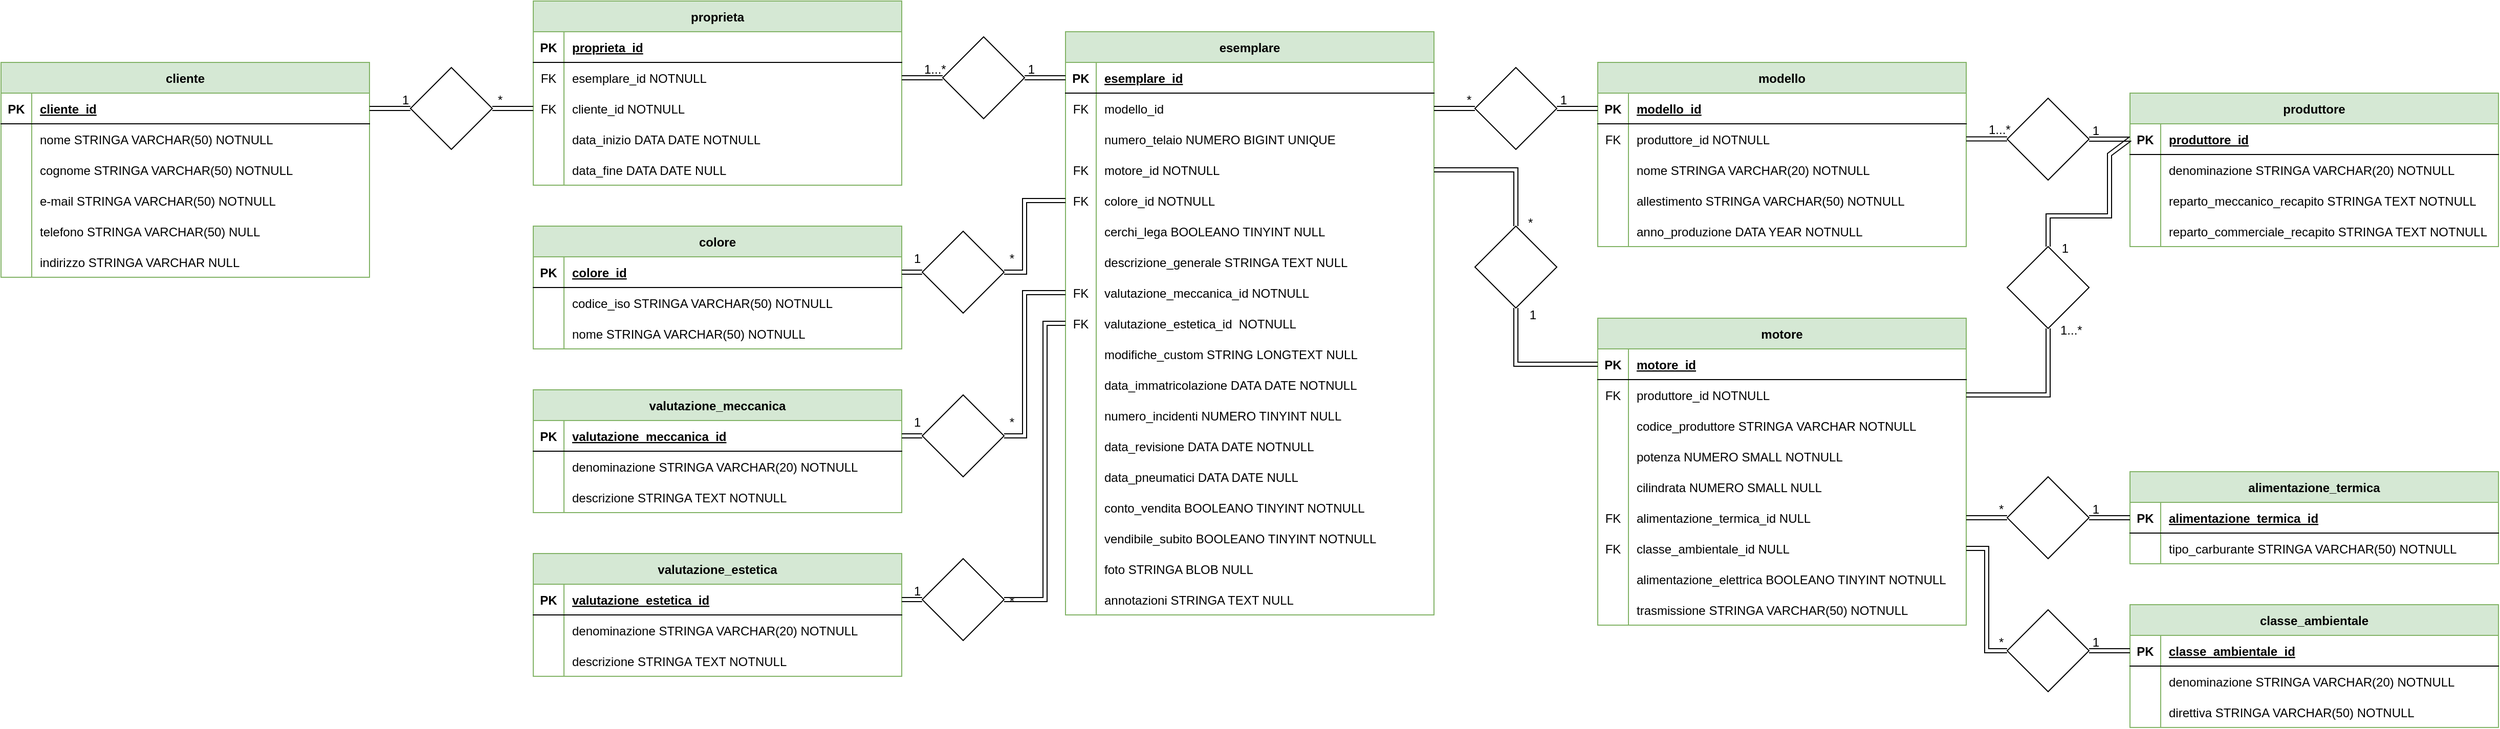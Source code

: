 <mxfile version="14.6.9" type="device"><diagram id="R2lEEEUBdFMjLlhIrx00" name="Page-1"><mxGraphModel dx="1722" dy="562" grid="0" gridSize="10" guides="1" tooltips="1" connect="1" arrows="1" fold="1" page="0" pageScale="1" pageWidth="827" pageHeight="1169" background="none" math="0" shadow="0" extFonts="Permanent Marker^https://fonts.googleapis.com/css?family=Permanent+Marker"><root><mxCell id="0"/><mxCell id="1" parent="0"/><mxCell id="zMTOWQzuyq2FLJ0_0NzY-1" value="modello" style="shape=table;startSize=30;container=1;collapsible=1;childLayout=tableLayout;fixedRows=1;rowLines=0;fontStyle=1;align=center;resizeLast=1;fillColor=#d5e8d4;strokeColor=#82b366;" vertex="1" parent="1"><mxGeometry x="1910" y="610" width="360" height="180" as="geometry"/></mxCell><mxCell id="zMTOWQzuyq2FLJ0_0NzY-2" value="" style="shape=partialRectangle;collapsible=0;dropTarget=0;pointerEvents=0;fillColor=none;top=0;left=0;bottom=1;right=0;points=[[0,0.5],[1,0.5]];portConstraint=eastwest;" vertex="1" parent="zMTOWQzuyq2FLJ0_0NzY-1"><mxGeometry y="30" width="360" height="30" as="geometry"/></mxCell><mxCell id="zMTOWQzuyq2FLJ0_0NzY-3" value="PK" style="shape=partialRectangle;connectable=0;fillColor=none;top=0;left=0;bottom=0;right=0;fontStyle=1;overflow=hidden;" vertex="1" parent="zMTOWQzuyq2FLJ0_0NzY-2"><mxGeometry width="30" height="30" as="geometry"/></mxCell><mxCell id="zMTOWQzuyq2FLJ0_0NzY-4" value="modello_id" style="shape=partialRectangle;connectable=0;fillColor=none;top=0;left=0;bottom=0;right=0;align=left;spacingLeft=6;fontStyle=5;overflow=hidden;" vertex="1" parent="zMTOWQzuyq2FLJ0_0NzY-2"><mxGeometry x="30" width="330" height="30" as="geometry"/></mxCell><mxCell id="zMTOWQzuyq2FLJ0_0NzY-8" value="" style="shape=partialRectangle;collapsible=0;dropTarget=0;pointerEvents=0;fillColor=none;top=0;left=0;bottom=0;right=0;points=[[0,0.5],[1,0.5]];portConstraint=eastwest;" vertex="1" parent="zMTOWQzuyq2FLJ0_0NzY-1"><mxGeometry y="60" width="360" height="30" as="geometry"/></mxCell><mxCell id="zMTOWQzuyq2FLJ0_0NzY-9" value="FK" style="shape=partialRectangle;connectable=0;fillColor=none;top=0;left=0;bottom=0;right=0;editable=1;overflow=hidden;" vertex="1" parent="zMTOWQzuyq2FLJ0_0NzY-8"><mxGeometry width="30" height="30" as="geometry"/></mxCell><mxCell id="zMTOWQzuyq2FLJ0_0NzY-10" value="produttore_id NOTNULL" style="shape=partialRectangle;connectable=0;top=0;left=0;bottom=0;right=0;align=left;spacingLeft=6;overflow=hidden;fillColor=none;" vertex="1" parent="zMTOWQzuyq2FLJ0_0NzY-8"><mxGeometry x="30" width="330" height="30" as="geometry"/></mxCell><mxCell id="zMTOWQzuyq2FLJ0_0NzY-11" value="" style="shape=partialRectangle;collapsible=0;dropTarget=0;pointerEvents=0;fillColor=none;top=0;left=0;bottom=0;right=0;points=[[0,0.5],[1,0.5]];portConstraint=eastwest;" vertex="1" parent="zMTOWQzuyq2FLJ0_0NzY-1"><mxGeometry y="90" width="360" height="30" as="geometry"/></mxCell><mxCell id="zMTOWQzuyq2FLJ0_0NzY-12" value="" style="shape=partialRectangle;connectable=0;fillColor=none;top=0;left=0;bottom=0;right=0;editable=1;overflow=hidden;" vertex="1" parent="zMTOWQzuyq2FLJ0_0NzY-11"><mxGeometry width="30" height="30" as="geometry"/></mxCell><mxCell id="zMTOWQzuyq2FLJ0_0NzY-13" value="nome STRINGA         VARCHAR(20)         NOTNULL" style="shape=partialRectangle;connectable=0;top=0;left=0;bottom=0;right=0;align=left;spacingLeft=6;overflow=hidden;fillColor=none;" vertex="1" parent="zMTOWQzuyq2FLJ0_0NzY-11"><mxGeometry x="30" width="330" height="30" as="geometry"/></mxCell><mxCell id="zMTOWQzuyq2FLJ0_0NzY-466" value="" style="shape=partialRectangle;collapsible=0;dropTarget=0;pointerEvents=0;fillColor=none;top=0;left=0;bottom=0;right=0;points=[[0,0.5],[1,0.5]];portConstraint=eastwest;" vertex="1" parent="zMTOWQzuyq2FLJ0_0NzY-1"><mxGeometry y="120" width="360" height="30" as="geometry"/></mxCell><mxCell id="zMTOWQzuyq2FLJ0_0NzY-467" value="" style="shape=partialRectangle;connectable=0;fillColor=none;top=0;left=0;bottom=0;right=0;editable=1;overflow=hidden;" vertex="1" parent="zMTOWQzuyq2FLJ0_0NzY-466"><mxGeometry width="30" height="30" as="geometry"/></mxCell><mxCell id="zMTOWQzuyq2FLJ0_0NzY-468" value="allestimento STRINGA VARCHAR(50) NOTNULL" style="shape=partialRectangle;connectable=0;top=0;left=0;bottom=0;right=0;align=left;spacingLeft=6;overflow=hidden;fillColor=none;" vertex="1" parent="zMTOWQzuyq2FLJ0_0NzY-466"><mxGeometry x="30" width="330" height="30" as="geometry"/></mxCell><mxCell id="zMTOWQzuyq2FLJ0_0NzY-34" value="" style="shape=partialRectangle;collapsible=0;dropTarget=0;pointerEvents=0;fillColor=none;top=0;left=0;bottom=0;right=0;points=[[0,0.5],[1,0.5]];portConstraint=eastwest;" vertex="1" parent="zMTOWQzuyq2FLJ0_0NzY-1"><mxGeometry y="150" width="360" height="30" as="geometry"/></mxCell><mxCell id="zMTOWQzuyq2FLJ0_0NzY-35" value="" style="shape=partialRectangle;connectable=0;fillColor=none;top=0;left=0;bottom=0;right=0;editable=1;overflow=hidden;" vertex="1" parent="zMTOWQzuyq2FLJ0_0NzY-34"><mxGeometry width="30" height="30" as="geometry"/></mxCell><mxCell id="zMTOWQzuyq2FLJ0_0NzY-36" value="anno_produzione         DATA            YEAR                NOTNULL" style="shape=partialRectangle;connectable=0;top=0;left=0;bottom=0;right=0;align=left;spacingLeft=6;overflow=hidden;fillColor=none;" vertex="1" parent="zMTOWQzuyq2FLJ0_0NzY-34"><mxGeometry x="30" width="330" height="30" as="geometry"/></mxCell><mxCell id="zMTOWQzuyq2FLJ0_0NzY-74" value="esemplare" style="shape=table;startSize=30;container=1;collapsible=1;childLayout=tableLayout;fixedRows=1;rowLines=0;fontStyle=1;align=center;resizeLast=1;fillColor=#d5e8d4;strokeColor=#82b366;" vertex="1" parent="1"><mxGeometry x="1390" y="580" width="360" height="570" as="geometry"/></mxCell><mxCell id="zMTOWQzuyq2FLJ0_0NzY-75" value="" style="shape=partialRectangle;collapsible=0;dropTarget=0;pointerEvents=0;top=0;left=0;bottom=1;right=0;points=[[0,0.5],[1,0.5]];portConstraint=eastwest;fillColor=none;" vertex="1" parent="zMTOWQzuyq2FLJ0_0NzY-74"><mxGeometry y="30" width="360" height="30" as="geometry"/></mxCell><mxCell id="zMTOWQzuyq2FLJ0_0NzY-76" value="PK" style="shape=partialRectangle;connectable=0;top=0;left=0;bottom=0;right=0;fontStyle=1;overflow=hidden;fillColor=none;" vertex="1" parent="zMTOWQzuyq2FLJ0_0NzY-75"><mxGeometry width="30" height="30" as="geometry"/></mxCell><mxCell id="zMTOWQzuyq2FLJ0_0NzY-77" value="esemplare_id" style="shape=partialRectangle;connectable=0;top=0;left=0;bottom=0;right=0;align=left;spacingLeft=6;fontStyle=5;overflow=hidden;fillColor=none;" vertex="1" parent="zMTOWQzuyq2FLJ0_0NzY-75"><mxGeometry x="30" width="330" height="30" as="geometry"/></mxCell><mxCell id="zMTOWQzuyq2FLJ0_0NzY-132" value="" style="shape=partialRectangle;collapsible=0;dropTarget=0;pointerEvents=0;top=0;left=0;bottom=0;right=0;points=[[0,0.5],[1,0.5]];portConstraint=eastwest;fillColor=none;" vertex="1" parent="zMTOWQzuyq2FLJ0_0NzY-74"><mxGeometry y="60" width="360" height="30" as="geometry"/></mxCell><mxCell id="zMTOWQzuyq2FLJ0_0NzY-133" value="FK" style="shape=partialRectangle;connectable=0;top=0;left=0;bottom=0;right=0;editable=1;overflow=hidden;fillColor=none;" vertex="1" parent="zMTOWQzuyq2FLJ0_0NzY-132"><mxGeometry width="30" height="30" as="geometry"/></mxCell><mxCell id="zMTOWQzuyq2FLJ0_0NzY-134" value="modello_id" style="shape=partialRectangle;connectable=0;top=0;left=0;bottom=0;right=0;align=left;spacingLeft=6;overflow=hidden;strokeColor=#82b366;fillColor=none;" vertex="1" parent="zMTOWQzuyq2FLJ0_0NzY-132"><mxGeometry x="30" width="330" height="30" as="geometry"/></mxCell><mxCell id="zMTOWQzuyq2FLJ0_0NzY-78" value="" style="shape=partialRectangle;collapsible=0;dropTarget=0;pointerEvents=0;top=0;left=0;bottom=0;right=0;points=[[0,0.5],[1,0.5]];portConstraint=eastwest;fillColor=none;" vertex="1" parent="zMTOWQzuyq2FLJ0_0NzY-74"><mxGeometry y="90" width="360" height="30" as="geometry"/></mxCell><mxCell id="zMTOWQzuyq2FLJ0_0NzY-79" value="" style="shape=partialRectangle;connectable=0;top=0;left=0;bottom=0;right=0;editable=1;overflow=hidden;fillColor=none;" vertex="1" parent="zMTOWQzuyq2FLJ0_0NzY-78"><mxGeometry width="30" height="30" as="geometry"/></mxCell><mxCell id="zMTOWQzuyq2FLJ0_0NzY-80" value="numero_telaio           NUMERO          BIGINT              UNIQUE" style="shape=partialRectangle;connectable=0;top=0;left=0;bottom=0;right=0;align=left;spacingLeft=6;overflow=hidden;strokeColor=#82b366;fillColor=none;" vertex="1" parent="zMTOWQzuyq2FLJ0_0NzY-78"><mxGeometry x="30" width="330" height="30" as="geometry"/></mxCell><mxCell id="zMTOWQzuyq2FLJ0_0NzY-129" value="" style="shape=partialRectangle;collapsible=0;dropTarget=0;pointerEvents=0;top=0;left=0;bottom=0;right=0;points=[[0,0.5],[1,0.5]];portConstraint=eastwest;fillColor=none;" vertex="1" parent="zMTOWQzuyq2FLJ0_0NzY-74"><mxGeometry y="120" width="360" height="30" as="geometry"/></mxCell><mxCell id="zMTOWQzuyq2FLJ0_0NzY-130" value="FK" style="shape=partialRectangle;connectable=0;top=0;left=0;bottom=0;right=0;editable=1;overflow=hidden;fillColor=none;" vertex="1" parent="zMTOWQzuyq2FLJ0_0NzY-129"><mxGeometry width="30" height="30" as="geometry"/></mxCell><mxCell id="zMTOWQzuyq2FLJ0_0NzY-131" value="motore_id NOTNULL" style="shape=partialRectangle;connectable=0;top=0;left=0;bottom=0;right=0;align=left;spacingLeft=6;overflow=hidden;strokeColor=#82b366;fillColor=none;" vertex="1" parent="zMTOWQzuyq2FLJ0_0NzY-129"><mxGeometry x="30" width="330" height="30" as="geometry"/></mxCell><mxCell id="zMTOWQzuyq2FLJ0_0NzY-90" value="" style="shape=partialRectangle;collapsible=0;dropTarget=0;pointerEvents=0;top=0;left=0;bottom=0;right=0;points=[[0,0.5],[1,0.5]];portConstraint=eastwest;fillColor=none;" vertex="1" parent="zMTOWQzuyq2FLJ0_0NzY-74"><mxGeometry y="150" width="360" height="30" as="geometry"/></mxCell><mxCell id="zMTOWQzuyq2FLJ0_0NzY-91" value="FK" style="shape=partialRectangle;connectable=0;top=0;left=0;bottom=0;right=0;editable=1;overflow=hidden;fillColor=none;" vertex="1" parent="zMTOWQzuyq2FLJ0_0NzY-90"><mxGeometry width="30" height="30" as="geometry"/></mxCell><mxCell id="zMTOWQzuyq2FLJ0_0NzY-92" value="colore_id NOTNULL" style="shape=partialRectangle;connectable=0;top=0;left=0;bottom=0;right=0;align=left;spacingLeft=6;overflow=hidden;strokeColor=#82b366;fillColor=none;" vertex="1" parent="zMTOWQzuyq2FLJ0_0NzY-90"><mxGeometry x="30" width="330" height="30" as="geometry"/></mxCell><mxCell id="zMTOWQzuyq2FLJ0_0NzY-81" value="" style="shape=partialRectangle;collapsible=0;dropTarget=0;pointerEvents=0;top=0;left=0;bottom=0;right=0;points=[[0,0.5],[1,0.5]];portConstraint=eastwest;fillColor=none;" vertex="1" parent="zMTOWQzuyq2FLJ0_0NzY-74"><mxGeometry y="180" width="360" height="30" as="geometry"/></mxCell><mxCell id="zMTOWQzuyq2FLJ0_0NzY-82" value="" style="shape=partialRectangle;connectable=0;top=0;left=0;bottom=0;right=0;editable=1;overflow=hidden;fillColor=none;" vertex="1" parent="zMTOWQzuyq2FLJ0_0NzY-81"><mxGeometry width="30" height="30" as="geometry"/></mxCell><mxCell id="zMTOWQzuyq2FLJ0_0NzY-83" value="cerchi_lega                BOOLEANO        TINYINT             NULL" style="shape=partialRectangle;connectable=0;top=0;left=0;bottom=0;right=0;align=left;spacingLeft=6;overflow=hidden;strokeColor=#82b366;fillColor=none;" vertex="1" parent="zMTOWQzuyq2FLJ0_0NzY-81"><mxGeometry x="30" width="330" height="30" as="geometry"/></mxCell><mxCell id="zMTOWQzuyq2FLJ0_0NzY-114" value="" style="shape=partialRectangle;collapsible=0;dropTarget=0;pointerEvents=0;top=0;left=0;bottom=0;right=0;points=[[0,0.5],[1,0.5]];portConstraint=eastwest;fillColor=none;" vertex="1" parent="zMTOWQzuyq2FLJ0_0NzY-74"><mxGeometry y="210" width="360" height="30" as="geometry"/></mxCell><mxCell id="zMTOWQzuyq2FLJ0_0NzY-115" value="" style="shape=partialRectangle;connectable=0;top=0;left=0;bottom=0;right=0;editable=1;overflow=hidden;fillColor=none;" vertex="1" parent="zMTOWQzuyq2FLJ0_0NzY-114"><mxGeometry width="30" height="30" as="geometry"/></mxCell><mxCell id="zMTOWQzuyq2FLJ0_0NzY-116" value="descrizione_generale    STRINGA         TEXT                NULL" style="shape=partialRectangle;connectable=0;top=0;left=0;bottom=0;right=0;align=left;spacingLeft=6;overflow=hidden;strokeColor=#82b366;fillColor=none;" vertex="1" parent="zMTOWQzuyq2FLJ0_0NzY-114"><mxGeometry x="30" width="330" height="30" as="geometry"/></mxCell><mxCell id="zMTOWQzuyq2FLJ0_0NzY-117" value="" style="shape=partialRectangle;collapsible=0;dropTarget=0;pointerEvents=0;top=0;left=0;bottom=0;right=0;points=[[0,0.5],[1,0.5]];portConstraint=eastwest;fillColor=none;" vertex="1" parent="zMTOWQzuyq2FLJ0_0NzY-74"><mxGeometry y="240" width="360" height="30" as="geometry"/></mxCell><mxCell id="zMTOWQzuyq2FLJ0_0NzY-118" value="FK" style="shape=partialRectangle;connectable=0;top=0;left=0;bottom=0;right=0;editable=1;overflow=hidden;fillColor=none;" vertex="1" parent="zMTOWQzuyq2FLJ0_0NzY-117"><mxGeometry width="30" height="30" as="geometry"/></mxCell><mxCell id="zMTOWQzuyq2FLJ0_0NzY-119" value="valutazione_meccanica_id NOTNULL" style="shape=partialRectangle;connectable=0;top=0;left=0;bottom=0;right=0;align=left;spacingLeft=6;overflow=hidden;strokeColor=#82b366;fillColor=none;" vertex="1" parent="zMTOWQzuyq2FLJ0_0NzY-117"><mxGeometry x="30" width="330" height="30" as="geometry"/></mxCell><mxCell id="zMTOWQzuyq2FLJ0_0NzY-120" value="" style="shape=partialRectangle;collapsible=0;dropTarget=0;pointerEvents=0;top=0;left=0;bottom=0;right=0;points=[[0,0.5],[1,0.5]];portConstraint=eastwest;fillColor=none;" vertex="1" parent="zMTOWQzuyq2FLJ0_0NzY-74"><mxGeometry y="270" width="360" height="30" as="geometry"/></mxCell><mxCell id="zMTOWQzuyq2FLJ0_0NzY-121" value="FK" style="shape=partialRectangle;connectable=0;top=0;left=0;bottom=0;right=0;editable=1;overflow=hidden;fillColor=none;" vertex="1" parent="zMTOWQzuyq2FLJ0_0NzY-120"><mxGeometry width="30" height="30" as="geometry"/></mxCell><mxCell id="zMTOWQzuyq2FLJ0_0NzY-122" value="valutazione_estetica_id  NOTNULL" style="shape=partialRectangle;connectable=0;top=0;left=0;bottom=0;right=0;align=left;spacingLeft=6;overflow=hidden;strokeColor=#82b366;fillColor=none;" vertex="1" parent="zMTOWQzuyq2FLJ0_0NzY-120"><mxGeometry x="30" width="330" height="30" as="geometry"/></mxCell><mxCell id="zMTOWQzuyq2FLJ0_0NzY-554" value="" style="shape=partialRectangle;collapsible=0;dropTarget=0;pointerEvents=0;top=0;left=0;bottom=0;right=0;points=[[0,0.5],[1,0.5]];portConstraint=eastwest;fillColor=none;" vertex="1" parent="zMTOWQzuyq2FLJ0_0NzY-74"><mxGeometry y="300" width="360" height="30" as="geometry"/></mxCell><mxCell id="zMTOWQzuyq2FLJ0_0NzY-555" value="" style="shape=partialRectangle;connectable=0;top=0;left=0;bottom=0;right=0;editable=1;overflow=hidden;fillColor=none;" vertex="1" parent="zMTOWQzuyq2FLJ0_0NzY-554"><mxGeometry width="30" height="30" as="geometry"/></mxCell><mxCell id="zMTOWQzuyq2FLJ0_0NzY-556" value="modifiche_custom STRING LONGTEXT NULL" style="shape=partialRectangle;connectable=0;top=0;left=0;bottom=0;right=0;align=left;spacingLeft=6;overflow=hidden;strokeColor=#36393d;fillColor=none;" vertex="1" parent="zMTOWQzuyq2FLJ0_0NzY-554"><mxGeometry x="30" width="330" height="30" as="geometry"/></mxCell><mxCell id="zMTOWQzuyq2FLJ0_0NzY-84" value="" style="shape=partialRectangle;collapsible=0;dropTarget=0;pointerEvents=0;top=0;left=0;bottom=0;right=0;points=[[0,0.5],[1,0.5]];portConstraint=eastwest;fillColor=none;" vertex="1" parent="zMTOWQzuyq2FLJ0_0NzY-74"><mxGeometry y="330" width="360" height="30" as="geometry"/></mxCell><mxCell id="zMTOWQzuyq2FLJ0_0NzY-85" value="" style="shape=partialRectangle;connectable=0;top=0;left=0;bottom=0;right=0;editable=1;overflow=hidden;fillColor=none;" vertex="1" parent="zMTOWQzuyq2FLJ0_0NzY-84"><mxGeometry width="30" height="30" as="geometry"/></mxCell><mxCell id="zMTOWQzuyq2FLJ0_0NzY-86" value="data_immatricolazione   DATA            DATE                NOTNULL" style="shape=partialRectangle;connectable=0;top=0;left=0;bottom=0;right=0;align=left;spacingLeft=6;overflow=hidden;strokeColor=#82b366;fillColor=none;" vertex="1" parent="zMTOWQzuyq2FLJ0_0NzY-84"><mxGeometry x="30" width="330" height="30" as="geometry"/></mxCell><mxCell id="zMTOWQzuyq2FLJ0_0NzY-93" value="" style="shape=partialRectangle;collapsible=0;dropTarget=0;pointerEvents=0;top=0;left=0;bottom=0;right=0;points=[[0,0.5],[1,0.5]];portConstraint=eastwest;fillColor=none;" vertex="1" parent="zMTOWQzuyq2FLJ0_0NzY-74"><mxGeometry y="360" width="360" height="30" as="geometry"/></mxCell><mxCell id="zMTOWQzuyq2FLJ0_0NzY-94" value="" style="shape=partialRectangle;connectable=0;top=0;left=0;bottom=0;right=0;editable=1;overflow=hidden;fillColor=none;" vertex="1" parent="zMTOWQzuyq2FLJ0_0NzY-93"><mxGeometry width="30" height="30" as="geometry"/></mxCell><mxCell id="zMTOWQzuyq2FLJ0_0NzY-95" value="numero_incidenti        NUMERO          TINYINT             NULL" style="shape=partialRectangle;connectable=0;top=0;left=0;bottom=0;right=0;align=left;spacingLeft=6;overflow=hidden;strokeColor=#82b366;fillColor=none;" vertex="1" parent="zMTOWQzuyq2FLJ0_0NzY-93"><mxGeometry x="30" width="330" height="30" as="geometry"/></mxCell><mxCell id="zMTOWQzuyq2FLJ0_0NzY-96" value="" style="shape=partialRectangle;collapsible=0;dropTarget=0;pointerEvents=0;top=0;left=0;bottom=0;right=0;points=[[0,0.5],[1,0.5]];portConstraint=eastwest;fillColor=none;" vertex="1" parent="zMTOWQzuyq2FLJ0_0NzY-74"><mxGeometry y="390" width="360" height="30" as="geometry"/></mxCell><mxCell id="zMTOWQzuyq2FLJ0_0NzY-97" value="" style="shape=partialRectangle;connectable=0;top=0;left=0;bottom=0;right=0;editable=1;overflow=hidden;fillColor=none;" vertex="1" parent="zMTOWQzuyq2FLJ0_0NzY-96"><mxGeometry width="30" height="30" as="geometry"/></mxCell><mxCell id="zMTOWQzuyq2FLJ0_0NzY-98" value="data_revisione          DATA            DATE                NOTNULL" style="shape=partialRectangle;connectable=0;top=0;left=0;bottom=0;right=0;align=left;spacingLeft=6;overflow=hidden;strokeColor=#82b366;fillColor=none;" vertex="1" parent="zMTOWQzuyq2FLJ0_0NzY-96"><mxGeometry x="30" width="330" height="30" as="geometry"/></mxCell><mxCell id="zMTOWQzuyq2FLJ0_0NzY-99" value="" style="shape=partialRectangle;collapsible=0;dropTarget=0;pointerEvents=0;top=0;left=0;bottom=0;right=0;points=[[0,0.5],[1,0.5]];portConstraint=eastwest;fillColor=none;" vertex="1" parent="zMTOWQzuyq2FLJ0_0NzY-74"><mxGeometry y="420" width="360" height="30" as="geometry"/></mxCell><mxCell id="zMTOWQzuyq2FLJ0_0NzY-100" value="" style="shape=partialRectangle;connectable=0;top=0;left=0;bottom=0;right=0;editable=1;overflow=hidden;fillColor=none;" vertex="1" parent="zMTOWQzuyq2FLJ0_0NzY-99"><mxGeometry width="30" height="30" as="geometry"/></mxCell><mxCell id="zMTOWQzuyq2FLJ0_0NzY-101" value="data_pneumatici         DATA            DATE                NULL" style="shape=partialRectangle;connectable=0;top=0;left=0;bottom=0;right=0;align=left;spacingLeft=6;overflow=hidden;strokeColor=#82b366;fillColor=none;" vertex="1" parent="zMTOWQzuyq2FLJ0_0NzY-99"><mxGeometry x="30" width="330" height="30" as="geometry"/></mxCell><mxCell id="zMTOWQzuyq2FLJ0_0NzY-123" value="" style="shape=partialRectangle;collapsible=0;dropTarget=0;pointerEvents=0;top=0;left=0;bottom=0;right=0;points=[[0,0.5],[1,0.5]];portConstraint=eastwest;fillColor=none;" vertex="1" parent="zMTOWQzuyq2FLJ0_0NzY-74"><mxGeometry y="450" width="360" height="30" as="geometry"/></mxCell><mxCell id="zMTOWQzuyq2FLJ0_0NzY-124" value="" style="shape=partialRectangle;connectable=0;top=0;left=0;bottom=0;right=0;editable=1;overflow=hidden;fillColor=none;" vertex="1" parent="zMTOWQzuyq2FLJ0_0NzY-123"><mxGeometry width="30" height="30" as="geometry"/></mxCell><mxCell id="zMTOWQzuyq2FLJ0_0NzY-125" value="conto_vendita           BOOLEANO        TINYINT             NOTNULL" style="shape=partialRectangle;connectable=0;top=0;left=0;bottom=0;right=0;align=left;spacingLeft=6;overflow=hidden;strokeColor=#82b366;fillColor=none;" vertex="1" parent="zMTOWQzuyq2FLJ0_0NzY-123"><mxGeometry x="30" width="330" height="30" as="geometry"/></mxCell><mxCell id="zMTOWQzuyq2FLJ0_0NzY-105" value="" style="shape=partialRectangle;collapsible=0;dropTarget=0;pointerEvents=0;top=0;left=0;bottom=0;right=0;points=[[0,0.5],[1,0.5]];portConstraint=eastwest;fillColor=none;" vertex="1" parent="zMTOWQzuyq2FLJ0_0NzY-74"><mxGeometry y="480" width="360" height="30" as="geometry"/></mxCell><mxCell id="zMTOWQzuyq2FLJ0_0NzY-106" value="" style="shape=partialRectangle;connectable=0;top=0;left=0;bottom=0;right=0;editable=1;overflow=hidden;fillColor=none;" vertex="1" parent="zMTOWQzuyq2FLJ0_0NzY-105"><mxGeometry width="30" height="30" as="geometry"/></mxCell><mxCell id="zMTOWQzuyq2FLJ0_0NzY-107" value="vendibile_subito        BOOLEANO        TINYINT             NOTNULL" style="shape=partialRectangle;connectable=0;top=0;left=0;bottom=0;right=0;align=left;spacingLeft=6;overflow=hidden;strokeColor=#82b366;fillColor=none;" vertex="1" parent="zMTOWQzuyq2FLJ0_0NzY-105"><mxGeometry x="30" width="330" height="30" as="geometry"/></mxCell><mxCell id="zMTOWQzuyq2FLJ0_0NzY-108" value="" style="shape=partialRectangle;collapsible=0;dropTarget=0;pointerEvents=0;top=0;left=0;bottom=0;right=0;points=[[0,0.5],[1,0.5]];portConstraint=eastwest;fillColor=none;" vertex="1" parent="zMTOWQzuyq2FLJ0_0NzY-74"><mxGeometry y="510" width="360" height="30" as="geometry"/></mxCell><mxCell id="zMTOWQzuyq2FLJ0_0NzY-109" value="" style="shape=partialRectangle;connectable=0;top=0;left=0;bottom=0;right=0;editable=1;overflow=hidden;fillColor=none;" vertex="1" parent="zMTOWQzuyq2FLJ0_0NzY-108"><mxGeometry width="30" height="30" as="geometry"/></mxCell><mxCell id="zMTOWQzuyq2FLJ0_0NzY-110" value="foto                    STRINGA         BLOB                NULL" style="shape=partialRectangle;connectable=0;top=0;left=0;bottom=0;right=0;align=left;spacingLeft=6;overflow=hidden;strokeColor=#82b366;fillColor=none;" vertex="1" parent="zMTOWQzuyq2FLJ0_0NzY-108"><mxGeometry x="30" width="330" height="30" as="geometry"/></mxCell><mxCell id="zMTOWQzuyq2FLJ0_0NzY-111" value="" style="shape=partialRectangle;collapsible=0;dropTarget=0;pointerEvents=0;top=0;left=0;bottom=0;right=0;points=[[0,0.5],[1,0.5]];portConstraint=eastwest;fillColor=none;" vertex="1" parent="zMTOWQzuyq2FLJ0_0NzY-74"><mxGeometry y="540" width="360" height="30" as="geometry"/></mxCell><mxCell id="zMTOWQzuyq2FLJ0_0NzY-112" value="" style="shape=partialRectangle;connectable=0;top=0;left=0;bottom=0;right=0;editable=1;overflow=hidden;fillColor=none;" vertex="1" parent="zMTOWQzuyq2FLJ0_0NzY-111"><mxGeometry width="30" height="30" as="geometry"/></mxCell><mxCell id="zMTOWQzuyq2FLJ0_0NzY-113" value="annotazioni             STRINGA         TEXT                NULL" style="shape=partialRectangle;connectable=0;top=0;left=0;bottom=0;right=0;align=left;spacingLeft=6;overflow=hidden;strokeColor=#82b366;fillColor=none;" vertex="1" parent="zMTOWQzuyq2FLJ0_0NzY-111"><mxGeometry x="30" width="330" height="30" as="geometry"/></mxCell><mxCell id="zMTOWQzuyq2FLJ0_0NzY-135" value="motore" style="shape=table;startSize=30;container=1;collapsible=1;childLayout=tableLayout;fixedRows=1;rowLines=0;fontStyle=1;align=center;resizeLast=1;fillColor=#d5e8d4;strokeColor=#82b366;" vertex="1" parent="1"><mxGeometry x="1910" y="860" width="360" height="300" as="geometry"><mxRectangle x="790" y="20" width="120" height="30" as="alternateBounds"/></mxGeometry></mxCell><mxCell id="zMTOWQzuyq2FLJ0_0NzY-136" value="" style="shape=partialRectangle;collapsible=0;dropTarget=0;pointerEvents=0;fillColor=none;top=0;left=0;bottom=1;right=0;points=[[0,0.5],[1,0.5]];portConstraint=eastwest;" vertex="1" parent="zMTOWQzuyq2FLJ0_0NzY-135"><mxGeometry y="30" width="360" height="30" as="geometry"/></mxCell><mxCell id="zMTOWQzuyq2FLJ0_0NzY-137" value="PK" style="shape=partialRectangle;connectable=0;fillColor=none;top=0;left=0;bottom=0;right=0;fontStyle=1;overflow=hidden;" vertex="1" parent="zMTOWQzuyq2FLJ0_0NzY-136"><mxGeometry width="30" height="30" as="geometry"/></mxCell><mxCell id="zMTOWQzuyq2FLJ0_0NzY-138" value="motore_id" style="shape=partialRectangle;connectable=0;fillColor=none;top=0;left=0;bottom=0;right=0;align=left;spacingLeft=6;fontStyle=5;overflow=hidden;" vertex="1" parent="zMTOWQzuyq2FLJ0_0NzY-136"><mxGeometry x="30" width="330" height="30" as="geometry"/></mxCell><mxCell id="zMTOWQzuyq2FLJ0_0NzY-398" value="" style="shape=partialRectangle;collapsible=0;dropTarget=0;pointerEvents=0;fillColor=none;top=0;left=0;bottom=0;right=0;points=[[0,0.5],[1,0.5]];portConstraint=eastwest;" vertex="1" parent="zMTOWQzuyq2FLJ0_0NzY-135"><mxGeometry y="60" width="360" height="30" as="geometry"/></mxCell><mxCell id="zMTOWQzuyq2FLJ0_0NzY-399" value="FK" style="shape=partialRectangle;connectable=0;fillColor=none;top=0;left=0;bottom=0;right=0;editable=1;overflow=hidden;" vertex="1" parent="zMTOWQzuyq2FLJ0_0NzY-398"><mxGeometry width="30" height="30" as="geometry"/></mxCell><mxCell id="zMTOWQzuyq2FLJ0_0NzY-400" value="produttore_id NOTNULL" style="shape=partialRectangle;connectable=0;fillColor=none;top=0;left=0;bottom=0;right=0;align=left;spacingLeft=6;overflow=hidden;" vertex="1" parent="zMTOWQzuyq2FLJ0_0NzY-398"><mxGeometry x="30" width="330" height="30" as="geometry"/></mxCell><mxCell id="zMTOWQzuyq2FLJ0_0NzY-148" value="" style="shape=partialRectangle;collapsible=0;dropTarget=0;pointerEvents=0;fillColor=none;top=0;left=0;bottom=0;right=0;points=[[0,0.5],[1,0.5]];portConstraint=eastwest;" vertex="1" parent="zMTOWQzuyq2FLJ0_0NzY-135"><mxGeometry y="90" width="360" height="30" as="geometry"/></mxCell><mxCell id="zMTOWQzuyq2FLJ0_0NzY-149" value="" style="shape=partialRectangle;connectable=0;fillColor=none;top=0;left=0;bottom=0;right=0;editable=1;overflow=hidden;" vertex="1" parent="zMTOWQzuyq2FLJ0_0NzY-148"><mxGeometry width="30" height="30" as="geometry"/></mxCell><mxCell id="zMTOWQzuyq2FLJ0_0NzY-150" value="codice_produttore STRINGA VARCHAR NOTNULL" style="shape=partialRectangle;connectable=0;fillColor=none;top=0;left=0;bottom=0;right=0;align=left;spacingLeft=6;overflow=hidden;" vertex="1" parent="zMTOWQzuyq2FLJ0_0NzY-148"><mxGeometry x="30" width="330" height="30" as="geometry"/></mxCell><mxCell id="zMTOWQzuyq2FLJ0_0NzY-433" value="" style="shape=partialRectangle;collapsible=0;dropTarget=0;pointerEvents=0;fillColor=none;top=0;left=0;bottom=0;right=0;points=[[0,0.5],[1,0.5]];portConstraint=eastwest;" vertex="1" parent="zMTOWQzuyq2FLJ0_0NzY-135"><mxGeometry y="120" width="360" height="30" as="geometry"/></mxCell><mxCell id="zMTOWQzuyq2FLJ0_0NzY-434" value="" style="shape=partialRectangle;connectable=0;fillColor=none;top=0;left=0;bottom=0;right=0;editable=1;overflow=hidden;" vertex="1" parent="zMTOWQzuyq2FLJ0_0NzY-433"><mxGeometry width="30" height="30" as="geometry"/></mxCell><mxCell id="zMTOWQzuyq2FLJ0_0NzY-435" value="potenza NUMERO SMALL NOTNULL" style="shape=partialRectangle;connectable=0;fillColor=none;top=0;left=0;bottom=0;right=0;align=left;spacingLeft=6;overflow=hidden;" vertex="1" parent="zMTOWQzuyq2FLJ0_0NzY-433"><mxGeometry x="30" width="330" height="30" as="geometry"/></mxCell><mxCell id="zMTOWQzuyq2FLJ0_0NzY-551" value="" style="shape=partialRectangle;collapsible=0;dropTarget=0;pointerEvents=0;fillColor=none;top=0;left=0;bottom=0;right=0;points=[[0,0.5],[1,0.5]];portConstraint=eastwest;" vertex="1" parent="zMTOWQzuyq2FLJ0_0NzY-135"><mxGeometry y="150" width="360" height="30" as="geometry"/></mxCell><mxCell id="zMTOWQzuyq2FLJ0_0NzY-552" value="" style="shape=partialRectangle;connectable=0;fillColor=none;top=0;left=0;bottom=0;right=0;editable=1;overflow=hidden;" vertex="1" parent="zMTOWQzuyq2FLJ0_0NzY-551"><mxGeometry width="30" height="30" as="geometry"/></mxCell><mxCell id="zMTOWQzuyq2FLJ0_0NzY-553" value="cilindrata NUMERO SMALL NULL" style="shape=partialRectangle;connectable=0;fillColor=none;top=0;left=0;bottom=0;right=0;align=left;spacingLeft=6;overflow=hidden;" vertex="1" parent="zMTOWQzuyq2FLJ0_0NzY-551"><mxGeometry x="30" width="330" height="30" as="geometry"/></mxCell><mxCell id="zMTOWQzuyq2FLJ0_0NzY-142" value="" style="shape=partialRectangle;collapsible=0;dropTarget=0;pointerEvents=0;fillColor=none;top=0;left=0;bottom=0;right=0;points=[[0,0.5],[1,0.5]];portConstraint=eastwest;" vertex="1" parent="zMTOWQzuyq2FLJ0_0NzY-135"><mxGeometry y="180" width="360" height="30" as="geometry"/></mxCell><mxCell id="zMTOWQzuyq2FLJ0_0NzY-143" value="FK" style="shape=partialRectangle;connectable=0;fillColor=none;top=0;left=0;bottom=0;right=0;editable=1;overflow=hidden;" vertex="1" parent="zMTOWQzuyq2FLJ0_0NzY-142"><mxGeometry width="30" height="30" as="geometry"/></mxCell><mxCell id="zMTOWQzuyq2FLJ0_0NzY-144" value="alimentazione_termica_id NULL" style="shape=partialRectangle;connectable=0;top=0;left=0;bottom=0;right=0;align=left;spacingLeft=6;overflow=hidden;strokeColor=#82b366;fillColor=none;" vertex="1" parent="zMTOWQzuyq2FLJ0_0NzY-142"><mxGeometry x="30" width="330" height="30" as="geometry"/></mxCell><mxCell id="zMTOWQzuyq2FLJ0_0NzY-145" value="" style="shape=partialRectangle;collapsible=0;dropTarget=0;pointerEvents=0;fillColor=none;top=0;left=0;bottom=0;right=0;points=[[0,0.5],[1,0.5]];portConstraint=eastwest;" vertex="1" parent="zMTOWQzuyq2FLJ0_0NzY-135"><mxGeometry y="210" width="360" height="30" as="geometry"/></mxCell><mxCell id="zMTOWQzuyq2FLJ0_0NzY-146" value="FK" style="shape=partialRectangle;connectable=0;fillColor=none;top=0;left=0;bottom=0;right=0;editable=1;overflow=hidden;" vertex="1" parent="zMTOWQzuyq2FLJ0_0NzY-145"><mxGeometry width="30" height="30" as="geometry"/></mxCell><mxCell id="zMTOWQzuyq2FLJ0_0NzY-147" value="classe_ambientale_id NULL" style="shape=partialRectangle;connectable=0;top=0;left=0;bottom=0;right=0;align=left;spacingLeft=6;overflow=hidden;strokeColor=#82b366;fillColor=none;" vertex="1" parent="zMTOWQzuyq2FLJ0_0NzY-145"><mxGeometry x="30" width="330" height="30" as="geometry"/></mxCell><mxCell id="zMTOWQzuyq2FLJ0_0NzY-151" value="" style="shape=partialRectangle;collapsible=0;dropTarget=0;pointerEvents=0;fillColor=none;top=0;left=0;bottom=0;right=0;points=[[0,0.5],[1,0.5]];portConstraint=eastwest;" vertex="1" parent="zMTOWQzuyq2FLJ0_0NzY-135"><mxGeometry y="240" width="360" height="30" as="geometry"/></mxCell><mxCell id="zMTOWQzuyq2FLJ0_0NzY-152" value="" style="shape=partialRectangle;connectable=0;fillColor=none;top=0;left=0;bottom=0;right=0;editable=1;overflow=hidden;" vertex="1" parent="zMTOWQzuyq2FLJ0_0NzY-151"><mxGeometry width="30" height="30" as="geometry"/></mxCell><mxCell id="zMTOWQzuyq2FLJ0_0NzY-153" value="alimentazione_elettrica BOOLEANO TINYINT NOTNULL" style="shape=partialRectangle;connectable=0;fillColor=none;top=0;left=0;bottom=0;right=0;align=left;spacingLeft=6;overflow=hidden;" vertex="1" parent="zMTOWQzuyq2FLJ0_0NzY-151"><mxGeometry x="30" width="330" height="30" as="geometry"/></mxCell><mxCell id="zMTOWQzuyq2FLJ0_0NzY-557" value="" style="shape=partialRectangle;collapsible=0;dropTarget=0;pointerEvents=0;fillColor=none;top=0;left=0;bottom=0;right=0;points=[[0,0.5],[1,0.5]];portConstraint=eastwest;" vertex="1" parent="zMTOWQzuyq2FLJ0_0NzY-135"><mxGeometry y="270" width="360" height="30" as="geometry"/></mxCell><mxCell id="zMTOWQzuyq2FLJ0_0NzY-558" value="" style="shape=partialRectangle;connectable=0;fillColor=none;top=0;left=0;bottom=0;right=0;editable=1;overflow=hidden;" vertex="1" parent="zMTOWQzuyq2FLJ0_0NzY-557"><mxGeometry width="30" height="30" as="geometry"/></mxCell><mxCell id="zMTOWQzuyq2FLJ0_0NzY-559" value="trasmissione STRINGA VARCHAR(50) NOTNULL" style="shape=partialRectangle;connectable=0;fillColor=none;top=0;left=0;bottom=0;right=0;align=left;spacingLeft=6;overflow=hidden;" vertex="1" parent="zMTOWQzuyq2FLJ0_0NzY-557"><mxGeometry x="30" width="330" height="30" as="geometry"/></mxCell><mxCell id="zMTOWQzuyq2FLJ0_0NzY-196" value="cliente" style="shape=table;startSize=30;container=1;collapsible=1;childLayout=tableLayout;fixedRows=1;rowLines=0;fontStyle=1;align=center;resizeLast=1;fillColor=#d5e8d4;strokeColor=#82b366;flipH=0;" vertex="1" parent="1"><mxGeometry x="350" y="610" width="360" height="210" as="geometry"/></mxCell><mxCell id="zMTOWQzuyq2FLJ0_0NzY-197" value="" style="shape=partialRectangle;collapsible=0;dropTarget=0;pointerEvents=0;fillColor=none;top=0;left=0;bottom=1;right=0;points=[[0,0.5],[1,0.5]];portConstraint=eastwest;" vertex="1" parent="zMTOWQzuyq2FLJ0_0NzY-196"><mxGeometry y="30" width="360" height="30" as="geometry"/></mxCell><mxCell id="zMTOWQzuyq2FLJ0_0NzY-198" value="PK" style="shape=partialRectangle;connectable=0;fillColor=none;top=0;left=0;bottom=0;right=0;fontStyle=1;overflow=hidden;" vertex="1" parent="zMTOWQzuyq2FLJ0_0NzY-197"><mxGeometry width="30" height="30" as="geometry"/></mxCell><mxCell id="zMTOWQzuyq2FLJ0_0NzY-199" value="cliente_id" style="shape=partialRectangle;connectable=0;fillColor=none;top=0;left=0;bottom=0;right=0;align=left;spacingLeft=6;fontStyle=5;overflow=hidden;" vertex="1" parent="zMTOWQzuyq2FLJ0_0NzY-197"><mxGeometry x="30" width="330" height="30" as="geometry"/></mxCell><mxCell id="zMTOWQzuyq2FLJ0_0NzY-203" value="" style="shape=partialRectangle;collapsible=0;dropTarget=0;pointerEvents=0;fillColor=none;top=0;left=0;bottom=0;right=0;points=[[0,0.5],[1,0.5]];portConstraint=eastwest;" vertex="1" parent="zMTOWQzuyq2FLJ0_0NzY-196"><mxGeometry y="60" width="360" height="30" as="geometry"/></mxCell><mxCell id="zMTOWQzuyq2FLJ0_0NzY-204" value="" style="shape=partialRectangle;connectable=0;fillColor=none;top=0;left=0;bottom=0;right=0;editable=1;overflow=hidden;" vertex="1" parent="zMTOWQzuyq2FLJ0_0NzY-203"><mxGeometry width="30" height="30" as="geometry"/></mxCell><mxCell id="zMTOWQzuyq2FLJ0_0NzY-205" value="nome STRINGA            VARCHAR(50)         NOTNULL" style="shape=partialRectangle;connectable=0;top=0;left=0;bottom=0;right=0;align=left;spacingLeft=6;overflow=hidden;strokeColor=#82b366;fillColor=none;" vertex="1" parent="zMTOWQzuyq2FLJ0_0NzY-203"><mxGeometry x="30" width="330" height="30" as="geometry"/></mxCell><mxCell id="zMTOWQzuyq2FLJ0_0NzY-258" value="" style="shape=partialRectangle;collapsible=0;dropTarget=0;pointerEvents=0;fillColor=none;top=0;left=0;bottom=0;right=0;points=[[0,0.5],[1,0.5]];portConstraint=eastwest;" vertex="1" parent="zMTOWQzuyq2FLJ0_0NzY-196"><mxGeometry y="90" width="360" height="30" as="geometry"/></mxCell><mxCell id="zMTOWQzuyq2FLJ0_0NzY-259" value="" style="shape=partialRectangle;connectable=0;fillColor=none;top=0;left=0;bottom=0;right=0;editable=1;overflow=hidden;" vertex="1" parent="zMTOWQzuyq2FLJ0_0NzY-258"><mxGeometry width="30" height="30" as="geometry"/></mxCell><mxCell id="zMTOWQzuyq2FLJ0_0NzY-260" value="cognome STRINGA            VARCHAR(50)         NOTNULL" style="shape=partialRectangle;connectable=0;top=0;left=0;bottom=0;right=0;align=left;spacingLeft=6;overflow=hidden;strokeColor=#82b366;fillColor=none;" vertex="1" parent="zMTOWQzuyq2FLJ0_0NzY-258"><mxGeometry x="30" width="330" height="30" as="geometry"/></mxCell><mxCell id="zMTOWQzuyq2FLJ0_0NzY-385" value="" style="shape=partialRectangle;collapsible=0;dropTarget=0;pointerEvents=0;fillColor=none;top=0;left=0;bottom=0;right=0;points=[[0,0.5],[1,0.5]];portConstraint=eastwest;" vertex="1" parent="zMTOWQzuyq2FLJ0_0NzY-196"><mxGeometry y="120" width="360" height="30" as="geometry"/></mxCell><mxCell id="zMTOWQzuyq2FLJ0_0NzY-386" value="" style="shape=partialRectangle;connectable=0;fillColor=none;top=0;left=0;bottom=0;right=0;editable=1;overflow=hidden;" vertex="1" parent="zMTOWQzuyq2FLJ0_0NzY-385"><mxGeometry width="30" height="30" as="geometry"/></mxCell><mxCell id="zMTOWQzuyq2FLJ0_0NzY-387" value="e-mail STRINGA VARCHAR(50) NOTNULL" style="shape=partialRectangle;connectable=0;top=0;left=0;bottom=0;right=0;align=left;spacingLeft=6;overflow=hidden;strokeColor=#82b366;fillColor=none;" vertex="1" parent="zMTOWQzuyq2FLJ0_0NzY-385"><mxGeometry x="30" width="330" height="30" as="geometry"/></mxCell><mxCell id="zMTOWQzuyq2FLJ0_0NzY-209" value="" style="shape=partialRectangle;collapsible=0;dropTarget=0;pointerEvents=0;fillColor=none;top=0;left=0;bottom=0;right=0;points=[[0,0.5],[1,0.5]];portConstraint=eastwest;" vertex="1" parent="zMTOWQzuyq2FLJ0_0NzY-196"><mxGeometry y="150" width="360" height="30" as="geometry"/></mxCell><mxCell id="zMTOWQzuyq2FLJ0_0NzY-210" value="" style="shape=partialRectangle;connectable=0;fillColor=none;top=0;left=0;bottom=0;right=0;editable=1;overflow=hidden;" vertex="1" parent="zMTOWQzuyq2FLJ0_0NzY-209"><mxGeometry width="30" height="30" as="geometry"/></mxCell><mxCell id="zMTOWQzuyq2FLJ0_0NzY-211" value="telefono STRINGA VARCHAR(50) NULL" style="shape=partialRectangle;connectable=0;top=0;left=0;bottom=0;right=0;align=left;spacingLeft=6;overflow=hidden;strokeColor=#82b366;fillColor=none;" vertex="1" parent="zMTOWQzuyq2FLJ0_0NzY-209"><mxGeometry x="30" width="330" height="30" as="geometry"/></mxCell><mxCell id="zMTOWQzuyq2FLJ0_0NzY-206" value="" style="shape=partialRectangle;collapsible=0;dropTarget=0;pointerEvents=0;fillColor=none;top=0;left=0;bottom=0;right=0;points=[[0,0.5],[1,0.5]];portConstraint=eastwest;" vertex="1" parent="zMTOWQzuyq2FLJ0_0NzY-196"><mxGeometry y="180" width="360" height="30" as="geometry"/></mxCell><mxCell id="zMTOWQzuyq2FLJ0_0NzY-207" value="" style="shape=partialRectangle;connectable=0;fillColor=none;top=0;left=0;bottom=0;right=0;editable=1;overflow=hidden;" vertex="1" parent="zMTOWQzuyq2FLJ0_0NzY-206"><mxGeometry width="30" height="30" as="geometry"/></mxCell><mxCell id="zMTOWQzuyq2FLJ0_0NzY-208" value="indirizzo STRINGA          VARCHAR             NULL" style="shape=partialRectangle;connectable=0;top=0;left=0;bottom=0;right=0;align=left;spacingLeft=6;overflow=hidden;strokeColor=#82b366;fillColor=none;" vertex="1" parent="zMTOWQzuyq2FLJ0_0NzY-206"><mxGeometry x="30" width="330" height="30" as="geometry"/></mxCell><mxCell id="zMTOWQzuyq2FLJ0_0NzY-261" value="valutazione_meccanica" style="shape=table;startSize=30;container=1;collapsible=1;childLayout=tableLayout;fixedRows=1;rowLines=0;fontStyle=1;align=center;resizeLast=1;fillColor=#d5e8d4;strokeColor=#82b366;" vertex="1" parent="1"><mxGeometry x="870" y="930" width="360" height="120" as="geometry"/></mxCell><mxCell id="zMTOWQzuyq2FLJ0_0NzY-262" value="" style="shape=partialRectangle;collapsible=0;dropTarget=0;pointerEvents=0;fillColor=none;top=0;left=0;bottom=1;right=0;points=[[0,0.5],[1,0.5]];portConstraint=eastwest;" vertex="1" parent="zMTOWQzuyq2FLJ0_0NzY-261"><mxGeometry y="30" width="360" height="30" as="geometry"/></mxCell><mxCell id="zMTOWQzuyq2FLJ0_0NzY-263" value="PK" style="shape=partialRectangle;connectable=0;fillColor=none;top=0;left=0;bottom=0;right=0;fontStyle=1;overflow=hidden;" vertex="1" parent="zMTOWQzuyq2FLJ0_0NzY-262"><mxGeometry width="30" height="30" as="geometry"/></mxCell><mxCell id="zMTOWQzuyq2FLJ0_0NzY-264" value="valutazione_meccanica_id" style="shape=partialRectangle;connectable=0;fillColor=none;top=0;left=0;bottom=0;right=0;align=left;spacingLeft=6;fontStyle=5;overflow=hidden;" vertex="1" parent="zMTOWQzuyq2FLJ0_0NzY-262"><mxGeometry x="30" width="330" height="30" as="geometry"/></mxCell><mxCell id="zMTOWQzuyq2FLJ0_0NzY-265" value="" style="shape=partialRectangle;collapsible=0;dropTarget=0;pointerEvents=0;fillColor=none;top=0;left=0;bottom=0;right=0;points=[[0,0.5],[1,0.5]];portConstraint=eastwest;" vertex="1" parent="zMTOWQzuyq2FLJ0_0NzY-261"><mxGeometry y="60" width="360" height="30" as="geometry"/></mxCell><mxCell id="zMTOWQzuyq2FLJ0_0NzY-266" value="" style="shape=partialRectangle;connectable=0;fillColor=none;top=0;left=0;bottom=0;right=0;editable=1;overflow=hidden;" vertex="1" parent="zMTOWQzuyq2FLJ0_0NzY-265"><mxGeometry width="30" height="30" as="geometry"/></mxCell><mxCell id="zMTOWQzuyq2FLJ0_0NzY-267" value="denominazione STRINGA VARCHAR(20) NOTNULL" style="shape=partialRectangle;connectable=0;fillColor=none;top=0;left=0;bottom=0;right=0;align=left;spacingLeft=6;overflow=hidden;" vertex="1" parent="zMTOWQzuyq2FLJ0_0NzY-265"><mxGeometry x="30" width="330" height="30" as="geometry"/></mxCell><mxCell id="zMTOWQzuyq2FLJ0_0NzY-268" value="" style="shape=partialRectangle;collapsible=0;dropTarget=0;pointerEvents=0;fillColor=none;top=0;left=0;bottom=0;right=0;points=[[0,0.5],[1,0.5]];portConstraint=eastwest;" vertex="1" parent="zMTOWQzuyq2FLJ0_0NzY-261"><mxGeometry y="90" width="360" height="30" as="geometry"/></mxCell><mxCell id="zMTOWQzuyq2FLJ0_0NzY-269" value="" style="shape=partialRectangle;connectable=0;fillColor=none;top=0;left=0;bottom=0;right=0;editable=1;overflow=hidden;" vertex="1" parent="zMTOWQzuyq2FLJ0_0NzY-268"><mxGeometry width="30" height="30" as="geometry"/></mxCell><mxCell id="zMTOWQzuyq2FLJ0_0NzY-270" value="descrizione STRINGA TEXT NOTNULL" style="shape=partialRectangle;connectable=0;fillColor=none;top=0;left=0;bottom=0;right=0;align=left;spacingLeft=6;overflow=hidden;" vertex="1" parent="zMTOWQzuyq2FLJ0_0NzY-268"><mxGeometry x="30" width="330" height="30" as="geometry"/></mxCell><mxCell id="zMTOWQzuyq2FLJ0_0NzY-319" value="colore" style="shape=table;startSize=30;container=1;collapsible=1;childLayout=tableLayout;fixedRows=1;rowLines=0;fontStyle=1;align=center;resizeLast=1;fillColor=#d5e8d4;strokeColor=#82b366;" vertex="1" parent="1"><mxGeometry x="870" y="770" width="360" height="120" as="geometry"/></mxCell><mxCell id="zMTOWQzuyq2FLJ0_0NzY-320" value="" style="shape=partialRectangle;collapsible=0;dropTarget=0;pointerEvents=0;fillColor=none;top=0;left=0;bottom=1;right=0;points=[[0,0.5],[1,0.5]];portConstraint=eastwest;" vertex="1" parent="zMTOWQzuyq2FLJ0_0NzY-319"><mxGeometry y="30" width="360" height="30" as="geometry"/></mxCell><mxCell id="zMTOWQzuyq2FLJ0_0NzY-321" value="PK" style="shape=partialRectangle;connectable=0;fillColor=none;top=0;left=0;bottom=0;right=0;fontStyle=1;overflow=hidden;" vertex="1" parent="zMTOWQzuyq2FLJ0_0NzY-320"><mxGeometry width="30" height="30" as="geometry"/></mxCell><mxCell id="zMTOWQzuyq2FLJ0_0NzY-322" value="colore_id" style="shape=partialRectangle;connectable=0;fillColor=none;top=0;left=0;bottom=0;right=0;align=left;spacingLeft=6;fontStyle=5;overflow=hidden;" vertex="1" parent="zMTOWQzuyq2FLJ0_0NzY-320"><mxGeometry x="30" width="330" height="30" as="geometry"/></mxCell><mxCell id="zMTOWQzuyq2FLJ0_0NzY-323" value="" style="shape=partialRectangle;collapsible=0;dropTarget=0;pointerEvents=0;fillColor=none;top=0;left=0;bottom=0;right=0;points=[[0,0.5],[1,0.5]];portConstraint=eastwest;" vertex="1" parent="zMTOWQzuyq2FLJ0_0NzY-319"><mxGeometry y="60" width="360" height="30" as="geometry"/></mxCell><mxCell id="zMTOWQzuyq2FLJ0_0NzY-324" value="" style="shape=partialRectangle;connectable=0;fillColor=none;top=0;left=0;bottom=0;right=0;editable=1;overflow=hidden;" vertex="1" parent="zMTOWQzuyq2FLJ0_0NzY-323"><mxGeometry width="30" height="30" as="geometry"/></mxCell><mxCell id="zMTOWQzuyq2FLJ0_0NzY-325" value="codice_iso STRINGA VARCHAR(50) NOTNULL" style="shape=partialRectangle;connectable=0;fillColor=none;top=0;left=0;bottom=0;right=0;align=left;spacingLeft=6;overflow=hidden;" vertex="1" parent="zMTOWQzuyq2FLJ0_0NzY-323"><mxGeometry x="30" width="330" height="30" as="geometry"/></mxCell><mxCell id="zMTOWQzuyq2FLJ0_0NzY-401" value="" style="shape=partialRectangle;collapsible=0;dropTarget=0;pointerEvents=0;fillColor=none;top=0;left=0;bottom=0;right=0;points=[[0,0.5],[1,0.5]];portConstraint=eastwest;" vertex="1" parent="zMTOWQzuyq2FLJ0_0NzY-319"><mxGeometry y="90" width="360" height="30" as="geometry"/></mxCell><mxCell id="zMTOWQzuyq2FLJ0_0NzY-402" value="" style="shape=partialRectangle;connectable=0;fillColor=none;top=0;left=0;bottom=0;right=0;editable=1;overflow=hidden;" vertex="1" parent="zMTOWQzuyq2FLJ0_0NzY-401"><mxGeometry width="30" height="30" as="geometry"/></mxCell><mxCell id="zMTOWQzuyq2FLJ0_0NzY-403" value="nome STRINGA VARCHAR(50) NOTNULL" style="shape=partialRectangle;connectable=0;fillColor=none;top=0;left=0;bottom=0;right=0;align=left;spacingLeft=6;overflow=hidden;" vertex="1" parent="zMTOWQzuyq2FLJ0_0NzY-401"><mxGeometry x="30" width="330" height="30" as="geometry"/></mxCell><mxCell id="zMTOWQzuyq2FLJ0_0NzY-341" value="alimentazione_termica" style="shape=table;startSize=30;container=1;collapsible=1;childLayout=tableLayout;fixedRows=1;rowLines=0;fontStyle=1;align=center;resizeLast=1;fillColor=#d5e8d4;strokeColor=#82b366;" vertex="1" parent="1"><mxGeometry x="2430" y="1010" width="360" height="90" as="geometry"/></mxCell><mxCell id="zMTOWQzuyq2FLJ0_0NzY-342" value="" style="shape=partialRectangle;collapsible=0;dropTarget=0;pointerEvents=0;fillColor=none;top=0;left=0;bottom=1;right=0;points=[[0,0.5],[1,0.5]];portConstraint=eastwest;" vertex="1" parent="zMTOWQzuyq2FLJ0_0NzY-341"><mxGeometry y="30" width="360" height="30" as="geometry"/></mxCell><mxCell id="zMTOWQzuyq2FLJ0_0NzY-343" value="PK" style="shape=partialRectangle;connectable=0;fillColor=none;top=0;left=0;bottom=0;right=0;fontStyle=1;overflow=hidden;" vertex="1" parent="zMTOWQzuyq2FLJ0_0NzY-342"><mxGeometry width="30" height="30" as="geometry"/></mxCell><mxCell id="zMTOWQzuyq2FLJ0_0NzY-344" value="alimentazione_termica_id" style="shape=partialRectangle;connectable=0;fillColor=none;top=0;left=0;bottom=0;right=0;align=left;spacingLeft=6;fontStyle=5;overflow=hidden;" vertex="1" parent="zMTOWQzuyq2FLJ0_0NzY-342"><mxGeometry x="30" width="330" height="30" as="geometry"/></mxCell><mxCell id="zMTOWQzuyq2FLJ0_0NzY-345" value="" style="shape=partialRectangle;collapsible=0;dropTarget=0;pointerEvents=0;fillColor=none;top=0;left=0;bottom=0;right=0;points=[[0,0.5],[1,0.5]];portConstraint=eastwest;" vertex="1" parent="zMTOWQzuyq2FLJ0_0NzY-341"><mxGeometry y="60" width="360" height="30" as="geometry"/></mxCell><mxCell id="zMTOWQzuyq2FLJ0_0NzY-346" value="" style="shape=partialRectangle;connectable=0;fillColor=none;top=0;left=0;bottom=0;right=0;editable=1;overflow=hidden;" vertex="1" parent="zMTOWQzuyq2FLJ0_0NzY-345"><mxGeometry width="30" height="30" as="geometry"/></mxCell><mxCell id="zMTOWQzuyq2FLJ0_0NzY-347" value="tipo_carburante STRINGA VARCHAR(50) NOTNULL" style="shape=partialRectangle;connectable=0;fillColor=none;top=0;left=0;bottom=0;right=0;align=left;spacingLeft=6;overflow=hidden;" vertex="1" parent="zMTOWQzuyq2FLJ0_0NzY-345"><mxGeometry x="30" width="330" height="30" as="geometry"/></mxCell><mxCell id="zMTOWQzuyq2FLJ0_0NzY-363" value="classe_ambientale" style="shape=table;startSize=30;container=1;collapsible=1;childLayout=tableLayout;fixedRows=1;rowLines=0;fontStyle=1;align=center;resizeLast=1;fillColor=#d5e8d4;strokeColor=#82b366;" vertex="1" parent="1"><mxGeometry x="2430" y="1140" width="360" height="120" as="geometry"/></mxCell><mxCell id="zMTOWQzuyq2FLJ0_0NzY-364" value="" style="shape=partialRectangle;collapsible=0;dropTarget=0;pointerEvents=0;fillColor=none;top=0;left=0;bottom=1;right=0;points=[[0,0.5],[1,0.5]];portConstraint=eastwest;" vertex="1" parent="zMTOWQzuyq2FLJ0_0NzY-363"><mxGeometry y="30" width="360" height="30" as="geometry"/></mxCell><mxCell id="zMTOWQzuyq2FLJ0_0NzY-365" value="PK" style="shape=partialRectangle;connectable=0;fillColor=none;top=0;left=0;bottom=0;right=0;fontStyle=1;overflow=hidden;" vertex="1" parent="zMTOWQzuyq2FLJ0_0NzY-364"><mxGeometry width="30" height="30" as="geometry"/></mxCell><mxCell id="zMTOWQzuyq2FLJ0_0NzY-366" value="classe_ambientale_id" style="shape=partialRectangle;connectable=0;top=0;left=0;bottom=0;right=0;align=left;spacingLeft=6;fontStyle=5;overflow=hidden;fillColor=none;" vertex="1" parent="zMTOWQzuyq2FLJ0_0NzY-364"><mxGeometry x="30" width="330" height="30" as="geometry"/></mxCell><mxCell id="zMTOWQzuyq2FLJ0_0NzY-367" value="" style="shape=partialRectangle;collapsible=0;dropTarget=0;pointerEvents=0;fillColor=none;top=0;left=0;bottom=0;right=0;points=[[0,0.5],[1,0.5]];portConstraint=eastwest;" vertex="1" parent="zMTOWQzuyq2FLJ0_0NzY-363"><mxGeometry y="60" width="360" height="30" as="geometry"/></mxCell><mxCell id="zMTOWQzuyq2FLJ0_0NzY-368" value="" style="shape=partialRectangle;connectable=0;fillColor=none;top=0;left=0;bottom=0;right=0;editable=1;overflow=hidden;" vertex="1" parent="zMTOWQzuyq2FLJ0_0NzY-367"><mxGeometry width="30" height="30" as="geometry"/></mxCell><mxCell id="zMTOWQzuyq2FLJ0_0NzY-369" value="denominazione STRINGA         VARCHAR(20)         NOTNULL" style="shape=partialRectangle;connectable=0;top=0;left=0;bottom=0;right=0;align=left;spacingLeft=6;overflow=hidden;fillColor=none;" vertex="1" parent="zMTOWQzuyq2FLJ0_0NzY-367"><mxGeometry x="30" width="330" height="30" as="geometry"/></mxCell><mxCell id="zMTOWQzuyq2FLJ0_0NzY-370" value="" style="shape=partialRectangle;collapsible=0;dropTarget=0;pointerEvents=0;fillColor=none;top=0;left=0;bottom=0;right=0;points=[[0,0.5],[1,0.5]];portConstraint=eastwest;" vertex="1" parent="zMTOWQzuyq2FLJ0_0NzY-363"><mxGeometry y="90" width="360" height="30" as="geometry"/></mxCell><mxCell id="zMTOWQzuyq2FLJ0_0NzY-371" value="" style="shape=partialRectangle;connectable=0;fillColor=none;top=0;left=0;bottom=0;right=0;editable=1;overflow=hidden;" vertex="1" parent="zMTOWQzuyq2FLJ0_0NzY-370"><mxGeometry width="30" height="30" as="geometry"/></mxCell><mxCell id="zMTOWQzuyq2FLJ0_0NzY-372" value="direttiva STRINGA         VARCHAR(50)         NOTNULL" style="shape=partialRectangle;connectable=0;top=0;left=0;bottom=0;right=0;align=left;spacingLeft=6;overflow=hidden;fillColor=none;" vertex="1" parent="zMTOWQzuyq2FLJ0_0NzY-370"><mxGeometry x="30" width="330" height="30" as="geometry"/></mxCell><mxCell id="zMTOWQzuyq2FLJ0_0NzY-388" value="valutazione_estetica" style="shape=table;startSize=30;container=1;collapsible=1;childLayout=tableLayout;fixedRows=1;rowLines=0;fontStyle=1;align=center;resizeLast=1;fillColor=#d5e8d4;strokeColor=#82b366;" vertex="1" parent="1"><mxGeometry x="870" y="1090" width="360" height="120" as="geometry"/></mxCell><mxCell id="zMTOWQzuyq2FLJ0_0NzY-389" value="" style="shape=partialRectangle;collapsible=0;dropTarget=0;pointerEvents=0;fillColor=none;top=0;left=0;bottom=1;right=0;points=[[0,0.5],[1,0.5]];portConstraint=eastwest;" vertex="1" parent="zMTOWQzuyq2FLJ0_0NzY-388"><mxGeometry y="30" width="360" height="30" as="geometry"/></mxCell><mxCell id="zMTOWQzuyq2FLJ0_0NzY-390" value="PK" style="shape=partialRectangle;connectable=0;fillColor=none;top=0;left=0;bottom=0;right=0;fontStyle=1;overflow=hidden;" vertex="1" parent="zMTOWQzuyq2FLJ0_0NzY-389"><mxGeometry width="30" height="30" as="geometry"/></mxCell><mxCell id="zMTOWQzuyq2FLJ0_0NzY-391" value="valutazione_estetica_id" style="shape=partialRectangle;connectable=0;fillColor=none;top=0;left=0;bottom=0;right=0;align=left;spacingLeft=6;fontStyle=5;overflow=hidden;" vertex="1" parent="zMTOWQzuyq2FLJ0_0NzY-389"><mxGeometry x="30" width="330" height="30" as="geometry"/></mxCell><mxCell id="zMTOWQzuyq2FLJ0_0NzY-392" value="" style="shape=partialRectangle;collapsible=0;dropTarget=0;pointerEvents=0;fillColor=none;top=0;left=0;bottom=0;right=0;points=[[0,0.5],[1,0.5]];portConstraint=eastwest;" vertex="1" parent="zMTOWQzuyq2FLJ0_0NzY-388"><mxGeometry y="60" width="360" height="30" as="geometry"/></mxCell><mxCell id="zMTOWQzuyq2FLJ0_0NzY-393" value="" style="shape=partialRectangle;connectable=0;fillColor=none;top=0;left=0;bottom=0;right=0;editable=1;overflow=hidden;" vertex="1" parent="zMTOWQzuyq2FLJ0_0NzY-392"><mxGeometry width="30" height="30" as="geometry"/></mxCell><mxCell id="zMTOWQzuyq2FLJ0_0NzY-394" value="denominazione STRINGA VARCHAR(20) NOTNULL" style="shape=partialRectangle;connectable=0;fillColor=none;top=0;left=0;bottom=0;right=0;align=left;spacingLeft=6;overflow=hidden;" vertex="1" parent="zMTOWQzuyq2FLJ0_0NzY-392"><mxGeometry x="30" width="330" height="30" as="geometry"/></mxCell><mxCell id="zMTOWQzuyq2FLJ0_0NzY-395" value="" style="shape=partialRectangle;collapsible=0;dropTarget=0;pointerEvents=0;fillColor=none;top=0;left=0;bottom=0;right=0;points=[[0,0.5],[1,0.5]];portConstraint=eastwest;" vertex="1" parent="zMTOWQzuyq2FLJ0_0NzY-388"><mxGeometry y="90" width="360" height="30" as="geometry"/></mxCell><mxCell id="zMTOWQzuyq2FLJ0_0NzY-396" value="" style="shape=partialRectangle;connectable=0;fillColor=none;top=0;left=0;bottom=0;right=0;editable=1;overflow=hidden;" vertex="1" parent="zMTOWQzuyq2FLJ0_0NzY-395"><mxGeometry width="30" height="30" as="geometry"/></mxCell><mxCell id="zMTOWQzuyq2FLJ0_0NzY-397" value="descrizione STRINGA TEXT NOTNULL" style="shape=partialRectangle;connectable=0;fillColor=none;top=0;left=0;bottom=0;right=0;align=left;spacingLeft=6;overflow=hidden;" vertex="1" parent="zMTOWQzuyq2FLJ0_0NzY-395"><mxGeometry x="30" width="330" height="30" as="geometry"/></mxCell><mxCell id="zMTOWQzuyq2FLJ0_0NzY-404" value="produttore" style="shape=table;startSize=30;container=1;collapsible=1;childLayout=tableLayout;fixedRows=1;rowLines=0;fontStyle=1;align=center;resizeLast=1;fillColor=#d5e8d4;strokeColor=#82b366;" vertex="1" parent="1"><mxGeometry x="2430" y="640" width="360" height="150" as="geometry"/></mxCell><mxCell id="zMTOWQzuyq2FLJ0_0NzY-405" value="" style="shape=partialRectangle;collapsible=0;dropTarget=0;pointerEvents=0;fillColor=none;top=0;left=0;bottom=1;right=0;points=[[0,0.5],[1,0.5]];portConstraint=eastwest;" vertex="1" parent="zMTOWQzuyq2FLJ0_0NzY-404"><mxGeometry y="30" width="360" height="30" as="geometry"/></mxCell><mxCell id="zMTOWQzuyq2FLJ0_0NzY-406" value="PK" style="shape=partialRectangle;connectable=0;fillColor=none;top=0;left=0;bottom=0;right=0;fontStyle=1;overflow=hidden;" vertex="1" parent="zMTOWQzuyq2FLJ0_0NzY-405"><mxGeometry width="30" height="30" as="geometry"/></mxCell><mxCell id="zMTOWQzuyq2FLJ0_0NzY-407" value="produttore_id" style="shape=partialRectangle;connectable=0;fillColor=none;top=0;left=0;bottom=0;right=0;align=left;spacingLeft=6;fontStyle=5;overflow=hidden;" vertex="1" parent="zMTOWQzuyq2FLJ0_0NzY-405"><mxGeometry x="30" width="330" height="30" as="geometry"/></mxCell><mxCell id="zMTOWQzuyq2FLJ0_0NzY-411" value="" style="shape=partialRectangle;collapsible=0;dropTarget=0;pointerEvents=0;fillColor=none;top=0;left=0;bottom=0;right=0;points=[[0,0.5],[1,0.5]];portConstraint=eastwest;" vertex="1" parent="zMTOWQzuyq2FLJ0_0NzY-404"><mxGeometry y="60" width="360" height="30" as="geometry"/></mxCell><mxCell id="zMTOWQzuyq2FLJ0_0NzY-412" value="" style="shape=partialRectangle;connectable=0;fillColor=none;top=0;left=0;bottom=0;right=0;editable=1;overflow=hidden;" vertex="1" parent="zMTOWQzuyq2FLJ0_0NzY-411"><mxGeometry width="30" height="30" as="geometry"/></mxCell><mxCell id="zMTOWQzuyq2FLJ0_0NzY-413" value="denominazione STRINGA         VARCHAR(20)         NOTNULL" style="shape=partialRectangle;connectable=0;top=0;left=0;bottom=0;right=0;align=left;spacingLeft=6;overflow=hidden;fillColor=none;" vertex="1" parent="zMTOWQzuyq2FLJ0_0NzY-411"><mxGeometry x="30" width="330" height="30" as="geometry"/></mxCell><mxCell id="zMTOWQzuyq2FLJ0_0NzY-408" value="" style="shape=partialRectangle;collapsible=0;dropTarget=0;pointerEvents=0;fillColor=none;top=0;left=0;bottom=0;right=0;points=[[0,0.5],[1,0.5]];portConstraint=eastwest;" vertex="1" parent="zMTOWQzuyq2FLJ0_0NzY-404"><mxGeometry y="90" width="360" height="30" as="geometry"/></mxCell><mxCell id="zMTOWQzuyq2FLJ0_0NzY-409" value="" style="shape=partialRectangle;connectable=0;fillColor=none;top=0;left=0;bottom=0;right=0;editable=1;overflow=hidden;" vertex="1" parent="zMTOWQzuyq2FLJ0_0NzY-408"><mxGeometry width="30" height="30" as="geometry"/></mxCell><mxCell id="zMTOWQzuyq2FLJ0_0NzY-410" value="reparto_meccanico_recapito STRINGA TEXT NOTNULL" style="shape=partialRectangle;connectable=0;top=0;left=0;bottom=0;right=0;align=left;spacingLeft=6;overflow=hidden;fillColor=none;" vertex="1" parent="zMTOWQzuyq2FLJ0_0NzY-408"><mxGeometry x="30" width="330" height="30" as="geometry"/></mxCell><mxCell id="zMTOWQzuyq2FLJ0_0NzY-414" value="" style="shape=partialRectangle;collapsible=0;dropTarget=0;pointerEvents=0;fillColor=none;top=0;left=0;bottom=0;right=0;points=[[0,0.5],[1,0.5]];portConstraint=eastwest;" vertex="1" parent="zMTOWQzuyq2FLJ0_0NzY-404"><mxGeometry y="120" width="360" height="30" as="geometry"/></mxCell><mxCell id="zMTOWQzuyq2FLJ0_0NzY-415" value="" style="shape=partialRectangle;connectable=0;fillColor=none;top=0;left=0;bottom=0;right=0;editable=1;overflow=hidden;" vertex="1" parent="zMTOWQzuyq2FLJ0_0NzY-414"><mxGeometry width="30" height="30" as="geometry"/></mxCell><mxCell id="zMTOWQzuyq2FLJ0_0NzY-416" value="reparto_commerciale_recapito STRINGA TEXT NOTNULL" style="shape=partialRectangle;connectable=0;top=0;left=0;bottom=0;right=0;align=left;spacingLeft=6;overflow=hidden;fillColor=none;" vertex="1" parent="zMTOWQzuyq2FLJ0_0NzY-414"><mxGeometry x="30" width="330" height="30" as="geometry"/></mxCell><mxCell id="zMTOWQzuyq2FLJ0_0NzY-446" value="proprieta" style="shape=table;startSize=30;container=1;collapsible=1;childLayout=tableLayout;fixedRows=1;rowLines=0;fontStyle=1;align=center;resizeLast=1;fillColor=#d5e8d4;strokeColor=#82b366;" vertex="1" parent="1"><mxGeometry x="870" y="550" width="360" height="180" as="geometry"/></mxCell><mxCell id="zMTOWQzuyq2FLJ0_0NzY-447" value="" style="shape=partialRectangle;collapsible=0;dropTarget=0;pointerEvents=0;fillColor=none;top=0;left=0;bottom=1;right=0;points=[[0,0.5],[1,0.5]];portConstraint=eastwest;" vertex="1" parent="zMTOWQzuyq2FLJ0_0NzY-446"><mxGeometry y="30" width="360" height="30" as="geometry"/></mxCell><mxCell id="zMTOWQzuyq2FLJ0_0NzY-448" value="PK" style="shape=partialRectangle;connectable=0;fillColor=none;top=0;left=0;bottom=0;right=0;fontStyle=1;overflow=hidden;" vertex="1" parent="zMTOWQzuyq2FLJ0_0NzY-447"><mxGeometry width="30" height="30" as="geometry"/></mxCell><mxCell id="zMTOWQzuyq2FLJ0_0NzY-449" value="proprieta_id" style="shape=partialRectangle;connectable=0;fillColor=none;top=0;left=0;bottom=0;right=0;align=left;spacingLeft=6;fontStyle=5;overflow=hidden;" vertex="1" parent="zMTOWQzuyq2FLJ0_0NzY-447"><mxGeometry x="30" width="330" height="30" as="geometry"/></mxCell><mxCell id="zMTOWQzuyq2FLJ0_0NzY-453" value="" style="shape=partialRectangle;collapsible=0;dropTarget=0;pointerEvents=0;fillColor=none;top=0;left=0;bottom=0;right=0;points=[[0,0.5],[1,0.5]];portConstraint=eastwest;" vertex="1" parent="zMTOWQzuyq2FLJ0_0NzY-446"><mxGeometry y="60" width="360" height="30" as="geometry"/></mxCell><mxCell id="zMTOWQzuyq2FLJ0_0NzY-454" value="FK" style="shape=partialRectangle;connectable=0;fillColor=none;top=0;left=0;bottom=0;right=0;editable=1;overflow=hidden;" vertex="1" parent="zMTOWQzuyq2FLJ0_0NzY-453"><mxGeometry width="30" height="30" as="geometry"/></mxCell><mxCell id="zMTOWQzuyq2FLJ0_0NzY-455" value="esemplare_id NOTNULL" style="shape=partialRectangle;connectable=0;top=0;left=0;bottom=0;right=0;align=left;spacingLeft=6;overflow=hidden;strokeColor=#82b366;fillColor=none;" vertex="1" parent="zMTOWQzuyq2FLJ0_0NzY-453"><mxGeometry x="30" width="330" height="30" as="geometry"/></mxCell><mxCell id="zMTOWQzuyq2FLJ0_0NzY-450" value="" style="shape=partialRectangle;collapsible=0;dropTarget=0;pointerEvents=0;fillColor=none;top=0;left=0;bottom=0;right=0;points=[[0,0.5],[1,0.5]];portConstraint=eastwest;" vertex="1" parent="zMTOWQzuyq2FLJ0_0NzY-446"><mxGeometry y="90" width="360" height="30" as="geometry"/></mxCell><mxCell id="zMTOWQzuyq2FLJ0_0NzY-451" value="FK" style="shape=partialRectangle;connectable=0;fillColor=none;top=0;left=0;bottom=0;right=0;editable=1;overflow=hidden;" vertex="1" parent="zMTOWQzuyq2FLJ0_0NzY-450"><mxGeometry width="30" height="30" as="geometry"/></mxCell><mxCell id="zMTOWQzuyq2FLJ0_0NzY-452" value="cliente_id NOTNULL" style="shape=partialRectangle;connectable=0;top=0;left=0;bottom=0;right=0;align=left;spacingLeft=6;overflow=hidden;strokeColor=#82b366;fillColor=none;" vertex="1" parent="zMTOWQzuyq2FLJ0_0NzY-450"><mxGeometry x="30" width="330" height="30" as="geometry"/></mxCell><mxCell id="zMTOWQzuyq2FLJ0_0NzY-456" value="" style="shape=partialRectangle;collapsible=0;dropTarget=0;pointerEvents=0;fillColor=none;top=0;left=0;bottom=0;right=0;points=[[0,0.5],[1,0.5]];portConstraint=eastwest;" vertex="1" parent="zMTOWQzuyq2FLJ0_0NzY-446"><mxGeometry y="120" width="360" height="30" as="geometry"/></mxCell><mxCell id="zMTOWQzuyq2FLJ0_0NzY-457" value="" style="shape=partialRectangle;connectable=0;fillColor=none;top=0;left=0;bottom=0;right=0;editable=1;overflow=hidden;" vertex="1" parent="zMTOWQzuyq2FLJ0_0NzY-456"><mxGeometry width="30" height="30" as="geometry"/></mxCell><mxCell id="zMTOWQzuyq2FLJ0_0NzY-458" value="data_inizio DATA DATE NOTNULL" style="shape=partialRectangle;connectable=0;top=0;left=0;bottom=0;right=0;align=left;spacingLeft=6;overflow=hidden;strokeColor=#82b366;fillColor=none;" vertex="1" parent="zMTOWQzuyq2FLJ0_0NzY-456"><mxGeometry x="30" width="330" height="30" as="geometry"/></mxCell><mxCell id="zMTOWQzuyq2FLJ0_0NzY-459" value="" style="shape=partialRectangle;collapsible=0;dropTarget=0;pointerEvents=0;fillColor=none;top=0;left=0;bottom=0;right=0;points=[[0,0.5],[1,0.5]];portConstraint=eastwest;" vertex="1" parent="zMTOWQzuyq2FLJ0_0NzY-446"><mxGeometry y="150" width="360" height="30" as="geometry"/></mxCell><mxCell id="zMTOWQzuyq2FLJ0_0NzY-460" value="" style="shape=partialRectangle;connectable=0;fillColor=none;top=0;left=0;bottom=0;right=0;editable=1;overflow=hidden;" vertex="1" parent="zMTOWQzuyq2FLJ0_0NzY-459"><mxGeometry width="30" height="30" as="geometry"/></mxCell><mxCell id="zMTOWQzuyq2FLJ0_0NzY-461" value="data_fine DATA DATE NULL" style="shape=partialRectangle;connectable=0;top=0;left=0;bottom=0;right=0;align=left;spacingLeft=6;overflow=hidden;strokeColor=#82b366;fillColor=none;" vertex="1" parent="zMTOWQzuyq2FLJ0_0NzY-459"><mxGeometry x="30" width="330" height="30" as="geometry"/></mxCell><mxCell id="zMTOWQzuyq2FLJ0_0NzY-477" value="" style="shape=link;html=1;rounded=0;entryX=0;entryY=0.5;entryDx=0;entryDy=0;exitX=1;exitY=0.5;exitDx=0;exitDy=0;startArrow=none;" edge="1" parent="1" source="zMTOWQzuyq2FLJ0_0NzY-499" target="zMTOWQzuyq2FLJ0_0NzY-75"><mxGeometry relative="1" as="geometry"><mxPoint x="1150" y="890" as="sourcePoint"/><mxPoint x="1310" y="890" as="targetPoint"/></mxGeometry></mxCell><mxCell id="zMTOWQzuyq2FLJ0_0NzY-479" value="1" style="resizable=0;html=1;align=right;verticalAlign=bottom;" connectable="0" vertex="1" parent="zMTOWQzuyq2FLJ0_0NzY-477"><mxGeometry x="1" relative="1" as="geometry"><mxPoint x="-30" as="offset"/></mxGeometry></mxCell><mxCell id="zMTOWQzuyq2FLJ0_0NzY-480" value="" style="shape=link;html=1;rounded=0;entryX=0;entryY=0.5;entryDx=0;entryDy=0;exitX=1;exitY=0.5;exitDx=0;exitDy=0;startArrow=none;" edge="1" parent="1" source="zMTOWQzuyq2FLJ0_0NzY-495" target="zMTOWQzuyq2FLJ0_0NzY-450"><mxGeometry relative="1" as="geometry"><mxPoint x="700" y="890" as="sourcePoint"/><mxPoint x="860" y="860" as="targetPoint"/></mxGeometry></mxCell><mxCell id="zMTOWQzuyq2FLJ0_0NzY-482" value="*" style="resizable=0;html=1;align=right;verticalAlign=bottom;" connectable="0" vertex="1" parent="zMTOWQzuyq2FLJ0_0NzY-480"><mxGeometry x="1" relative="1" as="geometry"><mxPoint x="-30" as="offset"/></mxGeometry></mxCell><mxCell id="zMTOWQzuyq2FLJ0_0NzY-483" value="" style="shape=link;html=1;rounded=0;entryX=0;entryY=0.5;entryDx=0;entryDy=0;exitX=1;exitY=0.5;exitDx=0;exitDy=0;startArrow=none;" edge="1" parent="1" source="zMTOWQzuyq2FLJ0_0NzY-541" target="zMTOWQzuyq2FLJ0_0NzY-2"><mxGeometry relative="1" as="geometry"><mxPoint x="1810" y="810" as="sourcePoint"/><mxPoint x="1970" y="810" as="targetPoint"/></mxGeometry></mxCell><mxCell id="zMTOWQzuyq2FLJ0_0NzY-485" value="1" style="resizable=0;html=1;align=right;verticalAlign=bottom;" connectable="0" vertex="1" parent="zMTOWQzuyq2FLJ0_0NzY-483"><mxGeometry x="1" relative="1" as="geometry"><mxPoint x="-30" as="offset"/></mxGeometry></mxCell><mxCell id="zMTOWQzuyq2FLJ0_0NzY-486" value="" style="shape=link;html=1;rounded=0;entryX=0;entryY=0.5;entryDx=0;entryDy=0;exitX=1;exitY=0.5;exitDx=0;exitDy=0;startArrow=none;" edge="1" parent="1" source="zMTOWQzuyq2FLJ0_0NzY-545" target="zMTOWQzuyq2FLJ0_0NzY-405"><mxGeometry relative="1" as="geometry"><mxPoint x="2300" y="714.41" as="sourcePoint"/><mxPoint x="2460" y="714.41" as="targetPoint"/></mxGeometry></mxCell><mxCell id="zMTOWQzuyq2FLJ0_0NzY-488" value="1" style="resizable=0;html=1;align=right;verticalAlign=bottom;" connectable="0" vertex="1" parent="zMTOWQzuyq2FLJ0_0NzY-486"><mxGeometry x="1" relative="1" as="geometry"><mxPoint x="-30" as="offset"/></mxGeometry></mxCell><mxCell id="zMTOWQzuyq2FLJ0_0NzY-492" value="" style="shape=link;html=1;rounded=0;exitX=1;exitY=0.5;exitDx=0;exitDy=0;entryX=0;entryY=0.5;entryDx=0;entryDy=0;startArrow=none;" edge="1" parent="1" source="zMTOWQzuyq2FLJ0_0NzY-510" target="zMTOWQzuyq2FLJ0_0NzY-405"><mxGeometry relative="1" as="geometry"><mxPoint x="2310" y="940" as="sourcePoint"/><mxPoint x="2400" y="740" as="targetPoint"/><Array as="points"><mxPoint x="2350" y="760"/><mxPoint x="2410" y="760"/><mxPoint x="2410" y="700"/></Array></mxGeometry></mxCell><mxCell id="zMTOWQzuyq2FLJ0_0NzY-494" value="1" style="resizable=0;html=1;align=right;verticalAlign=bottom;" connectable="0" vertex="1" parent="zMTOWQzuyq2FLJ0_0NzY-492"><mxGeometry x="1" relative="1" as="geometry"><mxPoint x="-60" y="115" as="offset"/></mxGeometry></mxCell><mxCell id="zMTOWQzuyq2FLJ0_0NzY-495" value="" style="rhombus;whiteSpace=wrap;html=1;fillColor=none;" vertex="1" parent="1"><mxGeometry x="750" y="615" width="80" height="80" as="geometry"/></mxCell><mxCell id="zMTOWQzuyq2FLJ0_0NzY-496" value="" style="shape=link;html=1;rounded=0;entryX=0;entryY=0.5;entryDx=0;entryDy=0;exitX=1;exitY=0.5;exitDx=0;exitDy=0;endArrow=none;" edge="1" parent="1" source="zMTOWQzuyq2FLJ0_0NzY-197" target="zMTOWQzuyq2FLJ0_0NzY-495"><mxGeometry relative="1" as="geometry"><mxPoint x="710" y="655" as="sourcePoint"/><mxPoint x="870" y="655" as="targetPoint"/></mxGeometry></mxCell><mxCell id="zMTOWQzuyq2FLJ0_0NzY-497" value="1" style="resizable=0;html=1;align=left;verticalAlign=bottom;" connectable="0" vertex="1" parent="zMTOWQzuyq2FLJ0_0NzY-496"><mxGeometry x="-1" relative="1" as="geometry"><mxPoint x="30" as="offset"/></mxGeometry></mxCell><mxCell id="zMTOWQzuyq2FLJ0_0NzY-499" value="" style="rhombus;whiteSpace=wrap;html=1;fillColor=none;" vertex="1" parent="1"><mxGeometry x="1270" y="585" width="80" height="80" as="geometry"/></mxCell><mxCell id="zMTOWQzuyq2FLJ0_0NzY-500" value="" style="shape=link;html=1;rounded=0;entryX=0;entryY=0.5;entryDx=0;entryDy=0;exitX=1;exitY=0.5;exitDx=0;exitDy=0;endArrow=none;" edge="1" parent="1" source="zMTOWQzuyq2FLJ0_0NzY-453" target="zMTOWQzuyq2FLJ0_0NzY-499"><mxGeometry relative="1" as="geometry"><mxPoint x="1230" y="625" as="sourcePoint"/><mxPoint x="1390" y="625" as="targetPoint"/></mxGeometry></mxCell><mxCell id="zMTOWQzuyq2FLJ0_0NzY-501" value="1...*" style="resizable=0;html=1;align=left;verticalAlign=bottom;" connectable="0" vertex="1" parent="zMTOWQzuyq2FLJ0_0NzY-500"><mxGeometry x="-1" relative="1" as="geometry"><mxPoint x="20" as="offset"/></mxGeometry></mxCell><mxCell id="zMTOWQzuyq2FLJ0_0NzY-503" value="" style="shape=link;html=1;rounded=0;entryX=0;entryY=0.5;entryDx=0;entryDy=0;exitX=1;exitY=0.5;exitDx=0;exitDy=0;startArrow=none;" edge="1" parent="1" source="zMTOWQzuyq2FLJ0_0NzY-506" target="zMTOWQzuyq2FLJ0_0NzY-136"><mxGeometry relative="1" as="geometry"><mxPoint x="1790" y="820" as="sourcePoint"/><mxPoint x="1950" y="820" as="targetPoint"/><Array as="points"><mxPoint x="1830" y="905"/></Array></mxGeometry></mxCell><mxCell id="zMTOWQzuyq2FLJ0_0NzY-505" value="1" style="resizable=0;html=1;align=right;verticalAlign=bottom;" connectable="0" vertex="1" parent="zMTOWQzuyq2FLJ0_0NzY-503"><mxGeometry x="1" relative="1" as="geometry"><mxPoint x="-60" y="-40" as="offset"/></mxGeometry></mxCell><mxCell id="zMTOWQzuyq2FLJ0_0NzY-506" value="" style="rhombus;whiteSpace=wrap;html=1;rotation=90;fillColor=none;" vertex="1" parent="1"><mxGeometry x="1790" y="770" width="80" height="80" as="geometry"/></mxCell><mxCell id="zMTOWQzuyq2FLJ0_0NzY-507" value="" style="shape=link;html=1;rounded=0;entryX=0;entryY=0.5;entryDx=0;entryDy=0;exitX=1;exitY=0.5;exitDx=0;exitDy=0;endArrow=none;" edge="1" parent="1" source="zMTOWQzuyq2FLJ0_0NzY-129" target="zMTOWQzuyq2FLJ0_0NzY-506"><mxGeometry relative="1" as="geometry"><mxPoint x="1750" y="715" as="sourcePoint"/><mxPoint x="1910" y="905" as="targetPoint"/><Array as="points"><mxPoint x="1830" y="715"/></Array></mxGeometry></mxCell><mxCell id="zMTOWQzuyq2FLJ0_0NzY-508" value="*" style="resizable=0;html=1;align=left;verticalAlign=bottom;" connectable="0" vertex="1" parent="zMTOWQzuyq2FLJ0_0NzY-507"><mxGeometry x="-1" relative="1" as="geometry"><mxPoint x="90" y="60" as="offset"/></mxGeometry></mxCell><mxCell id="zMTOWQzuyq2FLJ0_0NzY-510" value="" style="rhombus;whiteSpace=wrap;html=1;fillColor=none;rotation=-90;" vertex="1" parent="1"><mxGeometry x="2310" y="790" width="80" height="80" as="geometry"/></mxCell><mxCell id="zMTOWQzuyq2FLJ0_0NzY-511" value="" style="shape=link;html=1;rounded=0;exitX=1;exitY=0.5;exitDx=0;exitDy=0;entryX=0;entryY=0.5;entryDx=0;entryDy=0;endArrow=none;" edge="1" parent="1" source="zMTOWQzuyq2FLJ0_0NzY-398" target="zMTOWQzuyq2FLJ0_0NzY-510"><mxGeometry relative="1" as="geometry"><mxPoint x="2270" y="935" as="sourcePoint"/><mxPoint x="2430" y="685" as="targetPoint"/><Array as="points"><mxPoint x="2350" y="935"/></Array></mxGeometry></mxCell><mxCell id="zMTOWQzuyq2FLJ0_0NzY-512" value="1...*" style="resizable=0;html=1;align=left;verticalAlign=bottom;" connectable="0" vertex="1" parent="zMTOWQzuyq2FLJ0_0NzY-511"><mxGeometry x="-1" relative="1" as="geometry"><mxPoint x="90" y="-55" as="offset"/></mxGeometry></mxCell><mxCell id="zMTOWQzuyq2FLJ0_0NzY-514" value="" style="shape=link;html=1;rounded=0;entryX=0;entryY=0.5;entryDx=0;entryDy=0;exitX=1;exitY=0.5;exitDx=0;exitDy=0;startArrow=none;" edge="1" parent="1" source="zMTOWQzuyq2FLJ0_0NzY-516" target="zMTOWQzuyq2FLJ0_0NzY-120"><mxGeometry relative="1" as="geometry"><mxPoint x="1150" y="1535" as="sourcePoint"/><mxPoint x="1390" y="1270" as="targetPoint"/><Array as="points"><mxPoint x="1370" y="1135"/><mxPoint x="1370" y="865"/></Array></mxGeometry></mxCell><mxCell id="zMTOWQzuyq2FLJ0_0NzY-515" value="*" style="resizable=0;html=1;align=right;verticalAlign=bottom;" connectable="0" vertex="1" parent="zMTOWQzuyq2FLJ0_0NzY-514"><mxGeometry x="1" relative="1" as="geometry"><mxPoint x="-50" y="280" as="offset"/></mxGeometry></mxCell><mxCell id="zMTOWQzuyq2FLJ0_0NzY-516" value="" style="rhombus;whiteSpace=wrap;html=1;fillColor=none;" vertex="1" parent="1"><mxGeometry x="1250" y="1095" width="80" height="80" as="geometry"/></mxCell><mxCell id="zMTOWQzuyq2FLJ0_0NzY-517" value="" style="shape=link;html=1;rounded=0;entryX=0;entryY=0.5;entryDx=0;entryDy=0;exitX=1;exitY=0.5;exitDx=0;exitDy=0;endArrow=none;" edge="1" parent="1" target="zMTOWQzuyq2FLJ0_0NzY-516" source="zMTOWQzuyq2FLJ0_0NzY-389"><mxGeometry relative="1" as="geometry"><mxPoint x="1230" y="1285" as="sourcePoint"/><mxPoint x="1390" y="1285" as="targetPoint"/></mxGeometry></mxCell><mxCell id="zMTOWQzuyq2FLJ0_0NzY-518" value="1" style="resizable=0;html=1;align=left;verticalAlign=bottom;" connectable="0" vertex="1" parent="zMTOWQzuyq2FLJ0_0NzY-517"><mxGeometry x="-1" relative="1" as="geometry"><mxPoint x="10" as="offset"/></mxGeometry></mxCell><mxCell id="zMTOWQzuyq2FLJ0_0NzY-519" value="" style="shape=link;html=1;rounded=0;exitX=1;exitY=0.5;exitDx=0;exitDy=0;startArrow=none;entryX=0;entryY=0.5;entryDx=0;entryDy=0;" edge="1" parent="1" source="zMTOWQzuyq2FLJ0_0NzY-521" target="zMTOWQzuyq2FLJ0_0NzY-342"><mxGeometry relative="1" as="geometry"><mxPoint x="2200" y="1315" as="sourcePoint"/><mxPoint x="2470" y="1030" as="targetPoint"/></mxGeometry></mxCell><mxCell id="zMTOWQzuyq2FLJ0_0NzY-520" value="1" style="resizable=0;html=1;align=right;verticalAlign=bottom;" connectable="0" vertex="1" parent="zMTOWQzuyq2FLJ0_0NzY-519"><mxGeometry x="1" relative="1" as="geometry"><mxPoint x="-30" as="offset"/></mxGeometry></mxCell><mxCell id="zMTOWQzuyq2FLJ0_0NzY-521" value="" style="rhombus;whiteSpace=wrap;html=1;fillColor=none;" vertex="1" parent="1"><mxGeometry x="2310" y="1015" width="80" height="80" as="geometry"/></mxCell><mxCell id="zMTOWQzuyq2FLJ0_0NzY-522" value="" style="shape=link;html=1;rounded=0;entryX=0;entryY=0.5;entryDx=0;entryDy=0;exitX=1;exitY=0.5;exitDx=0;exitDy=0;endArrow=none;" edge="1" parent="1" target="zMTOWQzuyq2FLJ0_0NzY-521" source="zMTOWQzuyq2FLJ0_0NzY-142"><mxGeometry relative="1" as="geometry"><mxPoint x="2280" y="1050" as="sourcePoint"/><mxPoint x="2440" y="1050" as="targetPoint"/></mxGeometry></mxCell><mxCell id="zMTOWQzuyq2FLJ0_0NzY-523" value="*" style="resizable=0;html=1;align=left;verticalAlign=bottom;" connectable="0" vertex="1" parent="zMTOWQzuyq2FLJ0_0NzY-522"><mxGeometry x="-1" relative="1" as="geometry"><mxPoint x="30" as="offset"/></mxGeometry></mxCell><mxCell id="zMTOWQzuyq2FLJ0_0NzY-524" value="" style="shape=link;html=1;rounded=0;entryX=0;entryY=0.5;entryDx=0;entryDy=0;exitX=1;exitY=0.5;exitDx=0;exitDy=0;startArrow=none;" edge="1" parent="1" source="zMTOWQzuyq2FLJ0_0NzY-526" target="zMTOWQzuyq2FLJ0_0NzY-364"><mxGeometry relative="1" as="geometry"><mxPoint x="2160" y="1445" as="sourcePoint"/><mxPoint x="2410" y="1165" as="targetPoint"/></mxGeometry></mxCell><mxCell id="zMTOWQzuyq2FLJ0_0NzY-525" value="1" style="resizable=0;html=1;align=right;verticalAlign=bottom;" connectable="0" vertex="1" parent="zMTOWQzuyq2FLJ0_0NzY-524"><mxGeometry x="1" relative="1" as="geometry"><mxPoint x="-30" as="offset"/></mxGeometry></mxCell><mxCell id="zMTOWQzuyq2FLJ0_0NzY-526" value="" style="rhombus;whiteSpace=wrap;html=1;fillColor=none;" vertex="1" parent="1"><mxGeometry x="2310" y="1145" width="80" height="80" as="geometry"/></mxCell><mxCell id="zMTOWQzuyq2FLJ0_0NzY-527" value="" style="shape=link;html=1;rounded=0;endArrow=none;exitX=1;exitY=0.5;exitDx=0;exitDy=0;entryX=0;entryY=0.5;entryDx=0;entryDy=0;" edge="1" parent="1" target="zMTOWQzuyq2FLJ0_0NzY-526" source="zMTOWQzuyq2FLJ0_0NzY-145"><mxGeometry relative="1" as="geometry"><mxPoint x="2300" y="1080" as="sourcePoint"/><mxPoint x="2310" y="1145" as="targetPoint"/><Array as="points"><mxPoint x="2290" y="1085"/><mxPoint x="2290" y="1185"/></Array></mxGeometry></mxCell><mxCell id="zMTOWQzuyq2FLJ0_0NzY-528" value="*" style="resizable=0;html=1;align=left;verticalAlign=bottom;" connectable="0" vertex="1" parent="zMTOWQzuyq2FLJ0_0NzY-527"><mxGeometry x="-1" relative="1" as="geometry"><mxPoint x="30" y="100" as="offset"/></mxGeometry></mxCell><mxCell id="zMTOWQzuyq2FLJ0_0NzY-529" value="" style="shape=link;html=1;rounded=0;entryX=0;entryY=0.5;entryDx=0;entryDy=0;exitX=0.5;exitY=1;exitDx=0;exitDy=0;startArrow=none;" edge="1" parent="1" source="zMTOWQzuyq2FLJ0_0NzY-531" target="zMTOWQzuyq2FLJ0_0NzY-90"><mxGeometry relative="1" as="geometry"><mxPoint x="1150" y="1095" as="sourcePoint"/><mxPoint x="1390" y="830" as="targetPoint"/><Array as="points"><mxPoint x="1350" y="815"/><mxPoint x="1350" y="745"/></Array></mxGeometry></mxCell><mxCell id="zMTOWQzuyq2FLJ0_0NzY-530" value="*" style="resizable=0;html=1;align=right;verticalAlign=bottom;" connectable="0" vertex="1" parent="zMTOWQzuyq2FLJ0_0NzY-529"><mxGeometry x="1" relative="1" as="geometry"><mxPoint x="-50" y="65" as="offset"/></mxGeometry></mxCell><mxCell id="zMTOWQzuyq2FLJ0_0NzY-531" value="" style="rhombus;whiteSpace=wrap;html=1;rotation=-90;fillColor=none;" vertex="1" parent="1"><mxGeometry x="1250" y="775" width="80" height="80" as="geometry"/></mxCell><mxCell id="zMTOWQzuyq2FLJ0_0NzY-532" value="" style="shape=link;html=1;rounded=0;entryX=0.5;entryY=0;entryDx=0;entryDy=0;exitX=1;exitY=0.5;exitDx=0;exitDy=0;endArrow=none;" edge="1" parent="1" target="zMTOWQzuyq2FLJ0_0NzY-531" source="zMTOWQzuyq2FLJ0_0NzY-320"><mxGeometry relative="1" as="geometry"><mxPoint x="1230" y="840" as="sourcePoint"/><mxPoint x="1390" y="840" as="targetPoint"/><Array as="points"/></mxGeometry></mxCell><mxCell id="zMTOWQzuyq2FLJ0_0NzY-533" value="1" style="resizable=0;html=1;align=left;verticalAlign=bottom;" connectable="0" vertex="1" parent="zMTOWQzuyq2FLJ0_0NzY-532"><mxGeometry x="-1" relative="1" as="geometry"><mxPoint x="10" y="-5" as="offset"/></mxGeometry></mxCell><mxCell id="zMTOWQzuyq2FLJ0_0NzY-534" value="" style="shape=link;html=1;rounded=0;entryX=0;entryY=0.5;entryDx=0;entryDy=0;exitX=0.5;exitY=1;exitDx=0;exitDy=0;startArrow=none;" edge="1" parent="1" source="zMTOWQzuyq2FLJ0_0NzY-536" target="zMTOWQzuyq2FLJ0_0NzY-117"><mxGeometry relative="1" as="geometry"><mxPoint x="1150" y="1315" as="sourcePoint"/><mxPoint x="1390" y="1050" as="targetPoint"/><Array as="points"><mxPoint x="1350" y="975"/><mxPoint x="1350" y="835"/></Array></mxGeometry></mxCell><mxCell id="zMTOWQzuyq2FLJ0_0NzY-535" value="*" style="resizable=0;html=1;align=right;verticalAlign=bottom;" connectable="0" vertex="1" parent="zMTOWQzuyq2FLJ0_0NzY-534"><mxGeometry x="1" relative="1" as="geometry"><mxPoint x="-50" y="135" as="offset"/></mxGeometry></mxCell><mxCell id="zMTOWQzuyq2FLJ0_0NzY-536" value="" style="rhombus;whiteSpace=wrap;html=1;rotation=-90;fillColor=none;" vertex="1" parent="1"><mxGeometry x="1250" y="935" width="80" height="80" as="geometry"/></mxCell><mxCell id="zMTOWQzuyq2FLJ0_0NzY-537" value="" style="shape=link;html=1;rounded=0;entryX=0.5;entryY=0;entryDx=0;entryDy=0;exitX=1;exitY=0.5;exitDx=0;exitDy=0;endArrow=none;" edge="1" parent="1" target="zMTOWQzuyq2FLJ0_0NzY-536" source="zMTOWQzuyq2FLJ0_0NzY-262"><mxGeometry relative="1" as="geometry"><mxPoint x="1230" y="1060" as="sourcePoint"/><mxPoint x="1390" y="1060" as="targetPoint"/></mxGeometry></mxCell><mxCell id="zMTOWQzuyq2FLJ0_0NzY-538" value="1" style="resizable=0;html=1;align=left;verticalAlign=bottom;" connectable="0" vertex="1" parent="zMTOWQzuyq2FLJ0_0NzY-537"><mxGeometry x="-1" relative="1" as="geometry"><mxPoint x="10" y="-5" as="offset"/></mxGeometry></mxCell><mxCell id="zMTOWQzuyq2FLJ0_0NzY-541" value="" style="rhombus;whiteSpace=wrap;html=1;fillColor=none;" vertex="1" parent="1"><mxGeometry x="1790" y="615" width="80" height="80" as="geometry"/></mxCell><mxCell id="zMTOWQzuyq2FLJ0_0NzY-542" value="" style="shape=link;html=1;rounded=0;entryX=0;entryY=0.5;entryDx=0;entryDy=0;exitX=1;exitY=0.5;exitDx=0;exitDy=0;endArrow=none;" edge="1" parent="1" source="zMTOWQzuyq2FLJ0_0NzY-132" target="zMTOWQzuyq2FLJ0_0NzY-541"><mxGeometry relative="1" as="geometry"><mxPoint x="1750" y="655" as="sourcePoint"/><mxPoint x="1910" y="655" as="targetPoint"/></mxGeometry></mxCell><mxCell id="zMTOWQzuyq2FLJ0_0NzY-543" value="*" style="resizable=0;html=1;align=left;verticalAlign=bottom;" connectable="0" vertex="1" parent="zMTOWQzuyq2FLJ0_0NzY-542"><mxGeometry x="-1" relative="1" as="geometry"><mxPoint x="30" as="offset"/></mxGeometry></mxCell><mxCell id="zMTOWQzuyq2FLJ0_0NzY-545" value="" style="rhombus;whiteSpace=wrap;html=1;fillColor=none;" vertex="1" parent="1"><mxGeometry x="2310" y="645" width="80" height="80" as="geometry"/></mxCell><mxCell id="zMTOWQzuyq2FLJ0_0NzY-546" value="" style="shape=link;html=1;rounded=0;entryX=0;entryY=0.5;entryDx=0;entryDy=0;exitX=1;exitY=0.5;exitDx=0;exitDy=0;endArrow=none;" edge="1" parent="1"><mxGeometry relative="1" as="geometry"><mxPoint x="2270.0" y="684.76" as="sourcePoint"/><mxPoint x="2310.0" y="684.76" as="targetPoint"/></mxGeometry></mxCell><mxCell id="zMTOWQzuyq2FLJ0_0NzY-547" value="1...*" style="resizable=0;html=1;align=left;verticalAlign=bottom;" connectable="0" vertex="1" parent="zMTOWQzuyq2FLJ0_0NzY-546"><mxGeometry x="-1" relative="1" as="geometry"><mxPoint x="20" as="offset"/></mxGeometry></mxCell></root></mxGraphModel></diagram></mxfile>